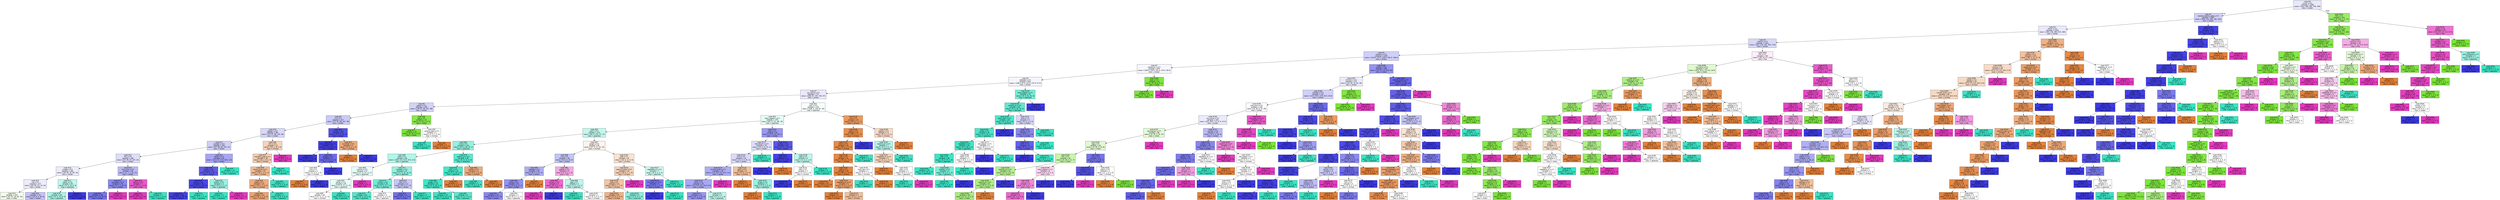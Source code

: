 digraph Tree {
node [shape=box, style="filled", color="black", fontname="helvetica"] ;
edge [fontname="helvetica"] ;
0 [label=<node &#35;0<br/>cumin &le; 0.5<br/>samples = 2298<br/>value = [412, 568, 290, 769, 259]<br/>class = korean>, fillcolor="#e8e8fc"] ;
1 [label=<node &#35;1<br/>roasted_sesame_seed &le; 0.5<br/>samples = 1867<br/>value = [408, 226, 285, 766, 182]<br/>class = korean>, fillcolor="#cfcef9"] ;
0 -> 1 [labeldistance=2.5, labelangle=45, headlabel="True"] ;
2 [label=<node &#35;2<br/>starch &le; 0.5<br/>samples = 1632<br/>value = [403, 226, 280, 543, 180]<br/>class = korean>, fillcolor="#e9e8fc"] ;
1 -> 2 ;
3 [label=<node &#35;3<br/>cilantro &le; 0.5<br/>samples = 1421<br/>value = [257, 224, 267, 503, 170]<br/>class = korean>, fillcolor="#d7d7fa"] ;
2 -> 3 ;
4 [label=<node &#35;4<br/>cayenne &le; 0.5<br/>samples = 1259<br/>value = [219.0, 171.0, 259.0, 502.0, 108.0]<br/>class = korean>, fillcolor="#d0cff9"] ;
3 -> 4 ;
5 [label=<node &#35;5<br/>cardamom &le; 0.5<br/>samples = 875<br/>value = [186.0, 120.0, 241.0, 270.0, 58.0]<br/>class = korean>, fillcolor="#f6f6fe"] ;
4 -> 5 ;
6 [label=<node &#35;6<br/>seaweed &le; 0.5<br/>samples = 841<br/>value = [186.0, 87.0, 241.0, 270.0, 57.0]<br/>class = korean>, fillcolor="#f6f5fe"] ;
5 -> 6 ;
7 [label=<node &#35;7<br/>soy_sauce &le; 0.5<br/>samples = 771<br/>value = [186, 87, 187, 254, 57]<br/>class = korean>, fillcolor="#e9e8fc"] ;
6 -> 7 ;
8 [label=<node &#35;8<br/>yogurt &le; 0.5<br/>samples = 439<br/>value = [78, 87, 69, 167, 38]<br/>class = korean>, fillcolor="#d3d2f9"] ;
7 -> 8 ;
9 [label=<node &#35;9<br/>nut &le; 0.5<br/>samples = 417<br/>value = [77, 67, 68, 167, 38]<br/>class = korean>, fillcolor="#cbcbf8"] ;
8 -> 9 ;
10 [label=<node &#35;10<br/>pepper &le; 0.5<br/>samples = 381<br/>value = [73, 67, 68, 135, 38]<br/>class = korean>, fillcolor="#d8d7fa"] ;
9 -> 10 ;
11 [label=<node &#35;11<br/>soybean &le; 0.5<br/>samples = 350<br/>value = [57, 66, 60, 135, 32]<br/>class = korean>, fillcolor="#d0cff9"] ;
10 -> 11 ;
12 [label=<node &#35;12<br/>fish &le; 0.5<br/>samples = 306<br/>value = [57, 66, 45, 107, 31]<br/>class = korean>, fillcolor="#deddfb"] ;
11 -> 12 ;
13 [label=<node &#35;13<br/>vinegar &le; 0.5<br/>samples = 266<br/>value = [55, 65, 42, 85, 19]<br/>class = korean>, fillcolor="#ecebfc"] ;
12 -> 13 ;
14 [label=<node &#35;14<br/>rice &le; 0.5<br/>samples = 227<br/>value = [52, 60, 23, 76, 16]<br/>class = korean>, fillcolor="#ececfd"] ;
13 -> 14 ;
15 [label=<node &#35;15<br/>samples = 153<br/>value = [33, 51, 19, 40, 10]<br/>class = indian>, fillcolor="#f2fcec"] ;
14 -> 15 ;
16 [label=<node &#35;16<br/>samples = 74<br/>value = [19, 9, 4, 36, 6]<br/>class = korean>, fillcolor="#c3c2f7"] ;
14 -> 16 ;
17 [label=<node &#35;17<br/>radish &le; 0.5<br/>samples = 39<br/>value = [3, 5, 19, 9, 3]<br/>class = japanese>, fillcolor="#bdf6ec"] ;
13 -> 17 ;
18 [label=<node &#35;18<br/>samples = 36<br/>value = [3, 5, 19, 6, 3]<br/>class = japanese>, fillcolor="#a9f4e6"] ;
17 -> 18 ;
19 [label=<node &#35;19<br/>samples = 3<br/>value = [0, 0, 0, 3, 0]<br/>class = korean>, fillcolor="#3c39e5"] ;
17 -> 19 ;
20 [label=<node &#35;20<br/>lime_juice &le; 0.5<br/>samples = 40<br/>value = [2, 1, 3, 22, 12]<br/>class = korean>, fillcolor="#b9b8f6"] ;
12 -> 20 ;
21 [label=<node &#35;21<br/>coriander &le; 0.5<br/>samples = 33<br/>value = [2, 1, 2, 22, 6]<br/>class = korean>, fillcolor="#8b8af0"] ;
20 -> 21 ;
22 [label=<node &#35;22<br/>samples = 30<br/>value = [2, 1, 2, 22, 3]<br/>class = korean>, fillcolor="#7674ed"] ;
21 -> 22 ;
23 [label=<node &#35;23<br/>samples = 3<br/>value = [0, 0, 0, 0, 3]<br/>class = thai>, fillcolor="#e539c0"] ;
21 -> 23 ;
24 [label=<node &#35;24<br/>salmon &le; 0.5<br/>samples = 7<br/>value = [0, 0, 1, 0, 6]<br/>class = thai>, fillcolor="#e95acb"] ;
20 -> 24 ;
25 [label=<node &#35;25<br/>samples = 6<br/>value = [0, 0, 0, 0, 6]<br/>class = thai>, fillcolor="#e539c0"] ;
24 -> 25 ;
26 [label=<node &#35;26<br/>samples = 1<br/>value = [0, 0, 1, 0, 0]<br/>class = japanese>, fillcolor="#39e5c5"] ;
24 -> 26 ;
27 [label=<node &#35;27<br/>barley &le; 0.5<br/>samples = 44<br/>value = [0.0, 0.0, 15.0, 28.0, 1.0]<br/>class = korean>, fillcolor="#a8a6f3"] ;
11 -> 27 ;
28 [label=<node &#35;28<br/>radish &le; 0.5<br/>samples = 33<br/>value = [0, 0, 4, 28, 1]<br/>class = korean>, fillcolor="#5e5be9"] ;
27 -> 28 ;
29 [label=<node &#35;29<br/>lemon &le; 0.5<br/>samples = 30<br/>value = [0, 0, 2, 28, 0]<br/>class = korean>, fillcolor="#4a47e7"] ;
28 -> 29 ;
30 [label=<node &#35;30<br/>samples = 29<br/>value = [0, 0, 1, 28, 0]<br/>class = korean>, fillcolor="#4340e6"] ;
29 -> 30 ;
31 [label=<node &#35;31<br/>samples = 1<br/>value = [0, 0, 1, 0, 0]<br/>class = japanese>, fillcolor="#39e5c5"] ;
29 -> 31 ;
32 [label=<node &#35;32<br/>scallion &le; 0.5<br/>samples = 3<br/>value = [0, 0, 2, 0, 1]<br/>class = japanese>, fillcolor="#9cf2e2"] ;
28 -> 32 ;
33 [label=<node &#35;33<br/>samples = 2<br/>value = [0, 0, 2, 0, 0]<br/>class = japanese>, fillcolor="#39e5c5"] ;
32 -> 33 ;
34 [label=<node &#35;34<br/>samples = 1<br/>value = [0, 0, 0, 0, 1]<br/>class = thai>, fillcolor="#e539c0"] ;
32 -> 34 ;
35 [label=<node &#35;35<br/>samples = 11<br/>value = [0, 0, 11, 0, 0]<br/>class = japanese>, fillcolor="#39e5c5"] ;
27 -> 35 ;
36 [label=<node &#35;36<br/>fish &le; 0.5<br/>samples = 31<br/>value = [16, 1, 8, 0, 6]<br/>class = chinese>, fillcolor="#f6d3ba"] ;
10 -> 36 ;
37 [label=<node &#35;37<br/>mandarin_peel &le; 0.5<br/>samples = 28<br/>value = [16, 1, 8, 0, 3]<br/>class = chinese>, fillcolor="#f5cdb0"] ;
36 -> 37 ;
38 [label=<node &#35;38<br/>lemon_juice &le; 0.5<br/>samples = 25<br/>value = [16, 1, 5, 0, 3]<br/>class = chinese>, fillcolor="#f1ba92"] ;
37 -> 38 ;
39 [label=<node &#35;39<br/>bread &le; 0.5<br/>samples = 23<br/>value = [16, 1, 3, 0, 3]<br/>class = chinese>, fillcolor="#eead7e"] ;
38 -> 39 ;
40 [label=<node &#35;40<br/>samples = 21<br/>value = [16, 1, 1, 0, 3]<br/>class = chinese>, fillcolor="#eca470"] ;
39 -> 40 ;
41 [label=<node &#35;41<br/>samples = 2<br/>value = [0, 0, 2, 0, 0]<br/>class = japanese>, fillcolor="#39e5c5"] ;
39 -> 41 ;
42 [label=<node &#35;42<br/>samples = 2<br/>value = [0, 0, 2, 0, 0]<br/>class = japanese>, fillcolor="#39e5c5"] ;
38 -> 42 ;
43 [label=<node &#35;43<br/>samples = 3<br/>value = [0, 0, 3, 0, 0]<br/>class = japanese>, fillcolor="#39e5c5"] ;
37 -> 43 ;
44 [label=<node &#35;44<br/>samples = 3<br/>value = [0, 0, 0, 0, 3]<br/>class = thai>, fillcolor="#e539c0"] ;
36 -> 44 ;
45 [label=<node &#35;45<br/>chicken &le; 0.5<br/>samples = 36<br/>value = [4, 0, 0, 32, 0]<br/>class = korean>, fillcolor="#5452e8"] ;
9 -> 45 ;
46 [label=<node &#35;46<br/>cane_molasses &le; 0.5<br/>samples = 32<br/>value = [1, 0, 0, 31, 0]<br/>class = korean>, fillcolor="#423fe6"] ;
45 -> 46 ;
47 [label=<node &#35;47<br/>samples = 27<br/>value = [0, 0, 0, 27, 0]<br/>class = korean>, fillcolor="#3c39e5"] ;
46 -> 47 ;
48 [label=<node &#35;48<br/>ginger &le; 0.5<br/>samples = 5<br/>value = [1, 0, 0, 4, 0]<br/>class = korean>, fillcolor="#6d6aec"] ;
46 -> 48 ;
49 [label=<node &#35;49<br/>rice &le; 0.5<br/>samples = 2<br/>value = [1, 0, 0, 1, 0]<br/>class = chinese>, fillcolor="#ffffff"] ;
48 -> 49 ;
50 [label=<node &#35;50<br/>samples = 1<br/>value = [1, 0, 0, 0, 0]<br/>class = chinese>, fillcolor="#e58139"] ;
49 -> 50 ;
51 [label=<node &#35;51<br/>samples = 1<br/>value = [0, 0, 0, 1, 0]<br/>class = korean>, fillcolor="#3c39e5"] ;
49 -> 51 ;
52 [label=<node &#35;52<br/>samples = 3<br/>value = [0, 0, 0, 3, 0]<br/>class = korean>, fillcolor="#3c39e5"] ;
48 -> 52 ;
53 [label=<node &#35;53<br/>cucumber &le; 0.5<br/>samples = 4<br/>value = [3, 0, 0, 1, 0]<br/>class = chinese>, fillcolor="#eeab7b"] ;
45 -> 53 ;
54 [label=<node &#35;54<br/>samples = 3<br/>value = [3, 0, 0, 0, 0]<br/>class = chinese>, fillcolor="#e58139"] ;
53 -> 54 ;
55 [label=<node &#35;55<br/>samples = 1<br/>value = [0, 0, 0, 1, 0]<br/>class = korean>, fillcolor="#3c39e5"] ;
53 -> 55 ;
56 [label=<node &#35;56<br/>egg &le; 0.5<br/>samples = 22<br/>value = [1, 20, 1, 0, 0]<br/>class = indian>, fillcolor="#88e74c"] ;
8 -> 56 ;
57 [label=<node &#35;57<br/>samples = 20<br/>value = [0, 20, 0, 0, 0]<br/>class = indian>, fillcolor="#7be539"] ;
56 -> 57 ;
58 [label=<node &#35;58<br/>sesame_seed &le; 0.5<br/>samples = 2<br/>value = [1, 0, 1, 0, 0]<br/>class = chinese>, fillcolor="#ffffff"] ;
56 -> 58 ;
59 [label=<node &#35;59<br/>samples = 1<br/>value = [0, 0, 1, 0, 0]<br/>class = japanese>, fillcolor="#39e5c5"] ;
58 -> 59 ;
60 [label=<node &#35;60<br/>samples = 1<br/>value = [1, 0, 0, 0, 0]<br/>class = chinese>, fillcolor="#e58139"] ;
58 -> 60 ;
61 [label=<node &#35;61<br/>pork &le; 0.5<br/>samples = 332<br/>value = [108, 0, 118, 87, 19]<br/>class = japanese>, fillcolor="#f6fefc"] ;
7 -> 61 ;
62 [label=<node &#35;62<br/>black_pepper &le; 0.5<br/>samples = 278<br/>value = [63, 0, 111, 86, 18]<br/>class = japanese>, fillcolor="#e5fcf7"] ;
61 -> 62 ;
63 [label=<node &#35;63<br/>garlic &le; 0.5<br/>samples = 215<br/>value = [50, 0, 101, 47, 17]<br/>class = japanese>, fillcolor="#c2f7ed"] ;
62 -> 63 ;
64 [label=<node &#35;64<br/>wine &le; 0.5<br/>samples = 134<br/>value = [23, 0, 84, 25, 2]<br/>class = japanese>, fillcolor="#94f1e0"] ;
63 -> 64 ;
65 [label=<node &#35;65<br/>sake &le; 0.5<br/>samples = 98<br/>value = [18.0, 0.0, 53.0, 25.0, 2.0]<br/>class = japanese>, fillcolor="#b3f5e9"] ;
64 -> 65 ;
66 [label=<node &#35;66<br/>coconut &le; 0.5<br/>samples = 51<br/>value = [17, 0, 21, 11, 2]<br/>class = japanese>, fillcolor="#e8fcf8"] ;
65 -> 66 ;
67 [label=<node &#35;67<br/>barley &le; 0.5<br/>samples = 49<br/>value = [17, 0, 21, 11, 0]<br/>class = japanese>, fillcolor="#e6fcf8"] ;
66 -> 67 ;
68 [label=<node &#35;68<br/>samples = 45<br/>value = [17, 0, 17, 11, 0]<br/>class = chinese>, fillcolor="#ffffff"] ;
67 -> 68 ;
69 [label=<node &#35;69<br/>samples = 4<br/>value = [0, 0, 4, 0, 0]<br/>class = japanese>, fillcolor="#39e5c5"] ;
67 -> 69 ;
70 [label=<node &#35;70<br/>samples = 2<br/>value = [0, 0, 0, 0, 2]<br/>class = thai>, fillcolor="#e539c0"] ;
66 -> 70 ;
71 [label=<node &#35;71<br/>soybean &le; 0.5<br/>samples = 47<br/>value = [1, 0, 32, 14, 0]<br/>class = japanese>, fillcolor="#93f1df"] ;
65 -> 71 ;
72 [label=<node &#35;72<br/>chicken &le; 0.5<br/>samples = 35<br/>value = [1, 0, 27, 7, 0]<br/>class = japanese>, fillcolor="#72ecd6"] ;
71 -> 72 ;
73 [label=<node &#35;73<br/>samples = 26<br/>value = [0, 0, 23, 3, 0]<br/>class = japanese>, fillcolor="#53e8cd"] ;
72 -> 73 ;
74 [label=<node &#35;74<br/>samples = 9<br/>value = [1, 0, 4, 4, 0]<br/>class = japanese>, fillcolor="#ffffff"] ;
72 -> 74 ;
75 [label=<node &#35;75<br/>fish &le; 0.5<br/>samples = 12<br/>value = [0, 0, 5, 7, 0]<br/>class = korean>, fillcolor="#c7c6f8"] ;
71 -> 75 ;
76 [label=<node &#35;76<br/>samples = 9<br/>value = [0, 0, 2, 7, 0]<br/>class = korean>, fillcolor="#7472ec"] ;
75 -> 76 ;
77 [label=<node &#35;77<br/>samples = 3<br/>value = [0, 0, 3, 0, 0]<br/>class = japanese>, fillcolor="#39e5c5"] ;
75 -> 77 ;
78 [label=<node &#35;78<br/>peanut_oil &le; 0.5<br/>samples = 36<br/>value = [5, 0, 31, 0, 0]<br/>class = japanese>, fillcolor="#59e9ce"] ;
64 -> 78 ;
79 [label=<node &#35;79<br/>clam &le; 0.5<br/>samples = 32<br/>value = [2, 0, 30, 0, 0]<br/>class = japanese>, fillcolor="#46e7c9"] ;
78 -> 79 ;
80 [label=<node &#35;80<br/>ginger &le; 0.5<br/>samples = 31<br/>value = [1, 0, 30, 0, 0]<br/>class = japanese>, fillcolor="#40e6c7"] ;
79 -> 80 ;
81 [label=<node &#35;81<br/>samples = 23<br/>value = [0, 0, 23, 0, 0]<br/>class = japanese>, fillcolor="#39e5c5"] ;
80 -> 81 ;
82 [label=<node &#35;82<br/>samples = 8<br/>value = [1, 0, 7, 0, 0]<br/>class = japanese>, fillcolor="#55e9cd"] ;
80 -> 82 ;
83 [label=<node &#35;83<br/>samples = 1<br/>value = [1, 0, 0, 0, 0]<br/>class = chinese>, fillcolor="#e58139"] ;
79 -> 83 ;
84 [label=<node &#35;84<br/>scallion &le; 0.5<br/>samples = 4<br/>value = [3, 0, 1, 0, 0]<br/>class = chinese>, fillcolor="#eeab7b"] ;
78 -> 84 ;
85 [label=<node &#35;85<br/>samples = 1<br/>value = [0, 0, 1, 0, 0]<br/>class = japanese>, fillcolor="#39e5c5"] ;
84 -> 85 ;
86 [label=<node &#35;86<br/>samples = 3<br/>value = [3, 0, 0, 0, 0]<br/>class = chinese>, fillcolor="#e58139"] ;
84 -> 86 ;
87 [label=<node &#35;87<br/>ginger &le; 0.5<br/>samples = 81<br/>value = [27, 0, 17, 22, 15]<br/>class = chinese>, fillcolor="#fdf4ee"] ;
63 -> 87 ;
88 [label=<node &#35;88<br/>rice &le; 0.5<br/>samples = 39<br/>value = [9, 0, 6, 18, 6]<br/>class = korean>, fillcolor="#c4c4f7"] ;
87 -> 88 ;
89 [label=<node &#35;89<br/>cabbage &le; 0.5<br/>samples = 30<br/>value = [8, 0, 4, 17, 1]<br/>class = korean>, fillcolor="#afaef4"] ;
88 -> 89 ;
90 [label=<node &#35;90<br/>honey &le; 0.5<br/>samples = 27<br/>value = [5, 0, 4, 17, 1]<br/>class = korean>, fillcolor="#9593f1"] ;
89 -> 90 ;
91 [label=<node &#35;91<br/>samples = 25<br/>value = [5, 0, 3, 17, 0]<br/>class = korean>, fillcolor="#8a88ef"] ;
90 -> 91 ;
92 [label=<node &#35;92<br/>samples = 2<br/>value = [0, 0, 1, 0, 1]<br/>class = japanese>, fillcolor="#ffffff"] ;
90 -> 92 ;
93 [label=<node &#35;93<br/>samples = 3<br/>value = [3, 0, 0, 0, 0]<br/>class = chinese>, fillcolor="#e58139"] ;
89 -> 93 ;
94 [label=<node &#35;94<br/>pepper &le; 0.5<br/>samples = 9<br/>value = [1, 0, 2, 1, 5]<br/>class = thai>, fillcolor="#f4aae4"] ;
88 -> 94 ;
95 [label=<node &#35;95<br/>chicken &le; 0.5<br/>samples = 5<br/>value = [0, 0, 0, 1, 4]<br/>class = thai>, fillcolor="#ec6ad0"] ;
94 -> 95 ;
96 [label=<node &#35;96<br/>samples = 4<br/>value = [0, 0, 0, 0, 4]<br/>class = thai>, fillcolor="#e539c0"] ;
95 -> 96 ;
97 [label=<node &#35;97<br/>samples = 1<br/>value = [0, 0, 0, 1, 0]<br/>class = korean>, fillcolor="#3c39e5"] ;
95 -> 97 ;
98 [label=<node &#35;98<br/>egg &le; 0.5<br/>samples = 4<br/>value = [1, 0, 2, 0, 1]<br/>class = japanese>, fillcolor="#bdf6ec"] ;
94 -> 98 ;
99 [label=<node &#35;99<br/>samples = 2<br/>value = [0, 0, 2, 0, 0]<br/>class = japanese>, fillcolor="#39e5c5"] ;
98 -> 99 ;
100 [label=<node &#35;100<br/>samples = 2<br/>value = [1, 0, 0, 0, 1]<br/>class = chinese>, fillcolor="#ffffff"] ;
98 -> 100 ;
101 [label=<node &#35;101<br/>beef &le; 0.5<br/>samples = 42<br/>value = [18, 0, 11, 4, 9]<br/>class = chinese>, fillcolor="#f9e3d2"] ;
87 -> 101 ;
102 [label=<node &#35;102<br/>peanut_butter &le; 0.5<br/>samples = 35<br/>value = [18, 0, 7, 1, 9]<br/>class = chinese>, fillcolor="#f6d3ba"] ;
101 -> 102 ;
103 [label=<node &#35;103<br/>sake &le; 0.5<br/>samples = 31<br/>value = [18, 0, 7, 1, 5]<br/>class = chinese>, fillcolor="#f3c5a4"] ;
102 -> 103 ;
104 [label=<node &#35;104<br/>samples = 25<br/>value = [17, 0, 3, 0, 5]<br/>class = chinese>, fillcolor="#efb388"] ;
103 -> 104 ;
105 [label=<node &#35;105<br/>samples = 6<br/>value = [1, 0, 4, 1, 0]<br/>class = japanese>, fillcolor="#88efdc"] ;
103 -> 105 ;
106 [label=<node &#35;106<br/>samples = 4<br/>value = [0, 0, 0, 0, 4]<br/>class = thai>, fillcolor="#e539c0"] ;
102 -> 106 ;
107 [label=<node &#35;107<br/>vegetable_oil &le; 0.5<br/>samples = 7<br/>value = [0, 0, 4, 3, 0]<br/>class = japanese>, fillcolor="#cef8f0"] ;
101 -> 107 ;
108 [label=<node &#35;108<br/>lime_peel_oil &le; 0.5<br/>samples = 4<br/>value = [0, 0, 1, 3, 0]<br/>class = korean>, fillcolor="#7d7bee"] ;
107 -> 108 ;
109 [label=<node &#35;109<br/>samples = 3<br/>value = [0, 0, 0, 3, 0]<br/>class = korean>, fillcolor="#3c39e5"] ;
108 -> 109 ;
110 [label=<node &#35;110<br/>samples = 1<br/>value = [0, 0, 1, 0, 0]<br/>class = japanese>, fillcolor="#39e5c5"] ;
108 -> 110 ;
111 [label=<node &#35;111<br/>samples = 3<br/>value = [0, 0, 3, 0, 0]<br/>class = japanese>, fillcolor="#39e5c5"] ;
107 -> 111 ;
112 [label=<node &#35;112<br/>beef &le; 0.5<br/>samples = 63<br/>value = [13, 0, 10, 39, 1]<br/>class = korean>, fillcolor="#9a98f1"] ;
62 -> 112 ;
113 [label=<node &#35;113<br/>katsuobushi &le; 0.5<br/>samples = 35<br/>value = [11, 0, 8, 15, 1]<br/>class = korean>, fillcolor="#dedefb"] ;
112 -> 113 ;
114 [label=<node &#35;114<br/>wine &le; 0.5<br/>samples = 32<br/>value = [11, 0, 5, 15, 1]<br/>class = korean>, fillcolor="#dad9fa"] ;
113 -> 114 ;
115 [label=<node &#35;115<br/>chicken_broth &le; 0.5<br/>samples = 26<br/>value = [7.0, 0.0, 3.0, 15.0, 1.0]<br/>class = korean>, fillcolor="#adacf4"] ;
114 -> 115 ;
116 [label=<node &#35;116<br/>carrot &le; 0.5<br/>samples = 25<br/>value = [7.0, 0.0, 3.0, 15.0, 0.0]<br/>class = korean>, fillcolor="#a8a7f3"] ;
115 -> 116 ;
117 [label=<node &#35;117<br/>samples = 21<br/>value = [6, 0, 1, 14, 0]<br/>class = korean>, fillcolor="#9795f1"] ;
116 -> 117 ;
118 [label=<node &#35;118<br/>samples = 4<br/>value = [1, 0, 2, 1, 0]<br/>class = japanese>, fillcolor="#bdf6ec"] ;
116 -> 118 ;
119 [label=<node &#35;119<br/>samples = 1<br/>value = [0, 0, 0, 0, 1]<br/>class = thai>, fillcolor="#e539c0"] ;
115 -> 119 ;
120 [label=<node &#35;120<br/>garlic &le; 0.5<br/>samples = 6<br/>value = [4, 0, 2, 0, 0]<br/>class = chinese>, fillcolor="#f2c09c"] ;
114 -> 120 ;
121 [label=<node &#35;121<br/>samples = 3<br/>value = [3, 0, 0, 0, 0]<br/>class = chinese>, fillcolor="#e58139"] ;
120 -> 121 ;
122 [label=<node &#35;122<br/>ginger &le; 0.5<br/>samples = 3<br/>value = [1, 0, 2, 0, 0]<br/>class = japanese>, fillcolor="#9cf2e2"] ;
120 -> 122 ;
123 [label=<node &#35;123<br/>samples = 1<br/>value = [1, 0, 0, 0, 0]<br/>class = chinese>, fillcolor="#e58139"] ;
122 -> 123 ;
124 [label=<node &#35;124<br/>samples = 2<br/>value = [0, 0, 2, 0, 0]<br/>class = japanese>, fillcolor="#39e5c5"] ;
122 -> 124 ;
125 [label=<node &#35;125<br/>samples = 3<br/>value = [0, 0, 3, 0, 0]<br/>class = japanese>, fillcolor="#39e5c5"] ;
113 -> 125 ;
126 [label=<node &#35;126<br/>soybean &le; 0.5<br/>samples = 28<br/>value = [2, 0, 2, 24, 0]<br/>class = korean>, fillcolor="#5a57e9"] ;
112 -> 126 ;
127 [label=<node &#35;127<br/>leek &le; 0.5<br/>samples = 24<br/>value = [1, 0, 0, 23, 0]<br/>class = korean>, fillcolor="#4442e6"] ;
126 -> 127 ;
128 [label=<node &#35;128<br/>samples = 23<br/>value = [0, 0, 0, 23, 0]<br/>class = korean>, fillcolor="#3c39e5"] ;
127 -> 128 ;
129 [label=<node &#35;129<br/>samples = 1<br/>value = [1, 0, 0, 0, 0]<br/>class = chinese>, fillcolor="#e58139"] ;
127 -> 129 ;
130 [label=<node &#35;130<br/>sake &le; 0.5<br/>samples = 4<br/>value = [1, 0, 2, 1, 0]<br/>class = japanese>, fillcolor="#bdf6ec"] ;
126 -> 130 ;
131 [label=<node &#35;131<br/>kelp &le; 0.5<br/>samples = 2<br/>value = [1, 0, 0, 1, 0]<br/>class = chinese>, fillcolor="#ffffff"] ;
130 -> 131 ;
132 [label=<node &#35;132<br/>samples = 1<br/>value = [0, 0, 0, 1, 0]<br/>class = korean>, fillcolor="#3c39e5"] ;
131 -> 132 ;
133 [label=<node &#35;133<br/>samples = 1<br/>value = [1, 0, 0, 0, 0]<br/>class = chinese>, fillcolor="#e58139"] ;
131 -> 133 ;
134 [label=<node &#35;134<br/>samples = 2<br/>value = [0, 0, 2, 0, 0]<br/>class = japanese>, fillcolor="#39e5c5"] ;
130 -> 134 ;
135 [label=<node &#35;135<br/>rice &le; 0.5<br/>samples = 54<br/>value = [45, 0, 7, 1, 1]<br/>class = chinese>, fillcolor="#ea995f"] ;
61 -> 135 ;
136 [label=<node &#35;136<br/>yeast &le; 0.5<br/>samples = 43<br/>value = [39, 0, 3, 1, 0]<br/>class = chinese>, fillcolor="#e88e4d"] ;
135 -> 136 ;
137 [label=<node &#35;137<br/>radish &le; 0.5<br/>samples = 42<br/>value = [39, 0, 3, 0, 0]<br/>class = chinese>, fillcolor="#e78b48"] ;
136 -> 137 ;
138 [label=<node &#35;138<br/>cider &le; 0.5<br/>samples = 41<br/>value = [39, 0, 2, 0, 0]<br/>class = chinese>, fillcolor="#e68743"] ;
137 -> 138 ;
139 [label=<node &#35;139<br/>sake &le; 0.5<br/>samples = 39<br/>value = [38, 0, 1, 0, 0]<br/>class = chinese>, fillcolor="#e6843e"] ;
138 -> 139 ;
140 [label=<node &#35;140<br/>samples = 34<br/>value = [34, 0, 0, 0, 0]<br/>class = chinese>, fillcolor="#e58139"] ;
139 -> 140 ;
141 [label=<node &#35;141<br/>vegetable_oil &le; 0.5<br/>samples = 5<br/>value = [4, 0, 1, 0, 0]<br/>class = chinese>, fillcolor="#eca06a"] ;
139 -> 141 ;
142 [label=<node &#35;142<br/>samples = 2<br/>value = [2, 0, 0, 0, 0]<br/>class = chinese>, fillcolor="#e58139"] ;
141 -> 142 ;
143 [label=<node &#35;143<br/>samples = 3<br/>value = [2, 0, 1, 0, 0]<br/>class = chinese>, fillcolor="#f2c09c"] ;
141 -> 143 ;
144 [label=<node &#35;144<br/>black_tea &le; 0.5<br/>samples = 2<br/>value = [1, 0, 1, 0, 0]<br/>class = chinese>, fillcolor="#ffffff"] ;
138 -> 144 ;
145 [label=<node &#35;145<br/>samples = 1<br/>value = [0, 0, 1, 0, 0]<br/>class = japanese>, fillcolor="#39e5c5"] ;
144 -> 145 ;
146 [label=<node &#35;146<br/>samples = 1<br/>value = [1, 0, 0, 0, 0]<br/>class = chinese>, fillcolor="#e58139"] ;
144 -> 146 ;
147 [label=<node &#35;147<br/>samples = 1<br/>value = [0, 0, 1, 0, 0]<br/>class = japanese>, fillcolor="#39e5c5"] ;
137 -> 147 ;
148 [label=<node &#35;148<br/>samples = 1<br/>value = [0, 0, 0, 1, 0]<br/>class = korean>, fillcolor="#3c39e5"] ;
136 -> 148 ;
149 [label=<node &#35;149<br/>pepper &le; 0.5<br/>samples = 11<br/>value = [6, 0, 4, 0, 1]<br/>class = chinese>, fillcolor="#f8dbc6"] ;
135 -> 149 ;
150 [label=<node &#35;150<br/>sesame_oil &le; 0.5<br/>samples = 7<br/>value = [2, 0, 4, 0, 1]<br/>class = japanese>, fillcolor="#b0f5e8"] ;
149 -> 150 ;
151 [label=<node &#35;151<br/>vegetable_oil &le; 0.5<br/>samples = 4<br/>value = [2, 0, 1, 0, 1]<br/>class = chinese>, fillcolor="#f6d5bd"] ;
150 -> 151 ;
152 [label=<node &#35;152<br/>samples = 2<br/>value = [2, 0, 0, 0, 0]<br/>class = chinese>, fillcolor="#e58139"] ;
151 -> 152 ;
153 [label=<node &#35;153<br/>bean &le; 0.5<br/>samples = 2<br/>value = [0, 0, 1, 0, 1]<br/>class = japanese>, fillcolor="#ffffff"] ;
151 -> 153 ;
154 [label=<node &#35;154<br/>samples = 1<br/>value = [0, 0, 1, 0, 0]<br/>class = japanese>, fillcolor="#39e5c5"] ;
153 -> 154 ;
155 [label=<node &#35;155<br/>samples = 1<br/>value = [0, 0, 0, 0, 1]<br/>class = thai>, fillcolor="#e539c0"] ;
153 -> 155 ;
156 [label=<node &#35;156<br/>samples = 3<br/>value = [0, 0, 3, 0, 0]<br/>class = japanese>, fillcolor="#39e5c5"] ;
150 -> 156 ;
157 [label=<node &#35;157<br/>samples = 4<br/>value = [4, 0, 0, 0, 0]<br/>class = chinese>, fillcolor="#e58139"] ;
149 -> 157 ;
158 [label=<node &#35;158<br/>black_pepper &le; 0.5<br/>samples = 70<br/>value = [0, 0, 54, 16, 0]<br/>class = japanese>, fillcolor="#74edd6"] ;
6 -> 158 ;
159 [label=<node &#35;159<br/>sesame_oil &le; 0.5<br/>samples = 64<br/>value = [0, 0, 54, 10, 0]<br/>class = japanese>, fillcolor="#5eead0"] ;
158 -> 159 ;
160 [label=<node &#35;160<br/>black_bean &le; 0.5<br/>samples = 55<br/>value = [0, 0, 50, 5, 0]<br/>class = japanese>, fillcolor="#4de8cb"] ;
159 -> 160 ;
161 [label=<node &#35;161<br/>wheat &le; 0.5<br/>samples = 54<br/>value = [0, 0, 50, 4, 0]<br/>class = japanese>, fillcolor="#49e7ca"] ;
160 -> 161 ;
162 [label=<node &#35;162<br/>vegetable &le; 0.5<br/>samples = 50<br/>value = [0, 0, 48, 2, 0]<br/>class = japanese>, fillcolor="#41e6c7"] ;
161 -> 162 ;
163 [label=<node &#35;163<br/>kelp &le; 0.5<br/>samples = 48<br/>value = [0, 0, 47, 1, 0]<br/>class = japanese>, fillcolor="#3de6c6"] ;
162 -> 163 ;
164 [label=<node &#35;164<br/>samples = 44<br/>value = [0, 0, 44, 0, 0]<br/>class = japanese>, fillcolor="#39e5c5"] ;
163 -> 164 ;
165 [label=<node &#35;165<br/>soybean &le; 0.5<br/>samples = 4<br/>value = [0, 0, 3, 1, 0]<br/>class = japanese>, fillcolor="#7beed8"] ;
163 -> 165 ;
166 [label=<node &#35;166<br/>samples = 3<br/>value = [0, 0, 3, 0, 0]<br/>class = japanese>, fillcolor="#39e5c5"] ;
165 -> 166 ;
167 [label=<node &#35;167<br/>samples = 1<br/>value = [0, 0, 0, 1, 0]<br/>class = korean>, fillcolor="#3c39e5"] ;
165 -> 167 ;
168 [label=<node &#35;168<br/>radish &le; 0.5<br/>samples = 2<br/>value = [0, 0, 1, 1, 0]<br/>class = japanese>, fillcolor="#ffffff"] ;
162 -> 168 ;
169 [label=<node &#35;169<br/>samples = 1<br/>value = [0, 0, 1, 0, 0]<br/>class = japanese>, fillcolor="#39e5c5"] ;
168 -> 169 ;
170 [label=<node &#35;170<br/>samples = 1<br/>value = [0, 0, 0, 1, 0]<br/>class = korean>, fillcolor="#3c39e5"] ;
168 -> 170 ;
171 [label=<node &#35;171<br/>bell_pepper &le; 0.5<br/>samples = 4<br/>value = [0, 0, 2, 2, 0]<br/>class = japanese>, fillcolor="#ffffff"] ;
161 -> 171 ;
172 [label=<node &#35;172<br/>samples = 2<br/>value = [0, 0, 0, 2, 0]<br/>class = korean>, fillcolor="#3c39e5"] ;
171 -> 172 ;
173 [label=<node &#35;173<br/>samples = 2<br/>value = [0, 0, 2, 0, 0]<br/>class = japanese>, fillcolor="#39e5c5"] ;
171 -> 173 ;
174 [label=<node &#35;174<br/>samples = 1<br/>value = [0, 0, 0, 1, 0]<br/>class = korean>, fillcolor="#3c39e5"] ;
160 -> 174 ;
175 [label=<node &#35;175<br/>wine &le; 0.5<br/>samples = 9<br/>value = [0, 0, 4, 5, 0]<br/>class = korean>, fillcolor="#d8d7fa"] ;
159 -> 175 ;
176 [label=<node &#35;176<br/>scallion &le; 0.5<br/>samples = 7<br/>value = [0, 0, 2, 5, 0]<br/>class = korean>, fillcolor="#8a88ef"] ;
175 -> 176 ;
177 [label=<node &#35;177<br/>carrot &le; 0.5<br/>samples = 6<br/>value = [0, 0, 1, 5, 0]<br/>class = korean>, fillcolor="#6361ea"] ;
176 -> 177 ;
178 [label=<node &#35;178<br/>samples = 5<br/>value = [0, 0, 0, 5, 0]<br/>class = korean>, fillcolor="#3c39e5"] ;
177 -> 178 ;
179 [label=<node &#35;179<br/>samples = 1<br/>value = [0, 0, 1, 0, 0]<br/>class = japanese>, fillcolor="#39e5c5"] ;
177 -> 179 ;
180 [label=<node &#35;180<br/>samples = 1<br/>value = [0, 0, 1, 0, 0]<br/>class = japanese>, fillcolor="#39e5c5"] ;
176 -> 180 ;
181 [label=<node &#35;181<br/>samples = 2<br/>value = [0, 0, 2, 0, 0]<br/>class = japanese>, fillcolor="#39e5c5"] ;
175 -> 181 ;
182 [label=<node &#35;182<br/>samples = 6<br/>value = [0, 0, 0, 6, 0]<br/>class = korean>, fillcolor="#3c39e5"] ;
158 -> 182 ;
183 [label=<node &#35;183<br/>bean &le; 0.5<br/>samples = 34<br/>value = [0, 33, 0, 0, 1]<br/>class = indian>, fillcolor="#7fe63f"] ;
5 -> 183 ;
184 [label=<node &#35;184<br/>samples = 33<br/>value = [0, 33, 0, 0, 0]<br/>class = indian>, fillcolor="#7be539"] ;
183 -> 184 ;
185 [label=<node &#35;185<br/>samples = 1<br/>value = [0, 0, 0, 0, 1]<br/>class = thai>, fillcolor="#e539c0"] ;
183 -> 185 ;
186 [label=<node &#35;186<br/>scallion &le; 0.5<br/>samples = 384<br/>value = [33, 51, 18, 232, 50]<br/>class = korean>, fillcolor="#9593f1"] ;
4 -> 186 ;
187 [label=<node &#35;187<br/>turmeric &le; 0.5<br/>samples = 172<br/>value = [13, 50, 10, 63, 36]<br/>class = korean>, fillcolor="#eaeafc"] ;
186 -> 187 ;
188 [label=<node &#35;188<br/>soybean &le; 0.5<br/>samples = 151<br/>value = [13.0, 30.0, 10.0, 63.0, 35.0]<br/>class = korean>, fillcolor="#d0cff9"] ;
187 -> 188 ;
189 [label=<node &#35;189<br/>lime_juice &le; 0.5<br/>samples = 118<br/>value = [8, 30, 8, 37, 35]<br/>class = korean>, fillcolor="#fafafe"] ;
188 -> 189 ;
190 [label=<node &#35;190<br/>soy_sauce &le; 0.5<br/>samples = 103<br/>value = [8.0, 29.0, 7.0, 37.0, 22.0]<br/>class = korean>, fillcolor="#eaeafc"] ;
189 -> 190 ;
191 [label=<node &#35;191<br/>lemongrass &le; 0.5<br/>samples = 68<br/>value = [4, 29, 3, 19, 13]<br/>class = indian>, fillcolor="#e4fad7"] ;
190 -> 191 ;
192 [label=<node &#35;192<br/>egg &le; 0.5<br/>samples = 63<br/>value = [4, 29, 3, 19, 8]<br/>class = indian>, fillcolor="#e1f9d2"] ;
191 -> 192 ;
193 [label=<node &#35;193<br/>fish &le; 0.5<br/>samples = 52<br/>value = [3, 28, 3, 11, 7]<br/>class = indian>, fillcolor="#c8f4ad"] ;
192 -> 193 ;
194 [label=<node &#35;194<br/>sesame_oil &le; 0.5<br/>samples = 44<br/>value = [3, 27, 3, 8, 3]<br/>class = indian>, fillcolor="#b9f196"] ;
193 -> 194 ;
195 [label=<node &#35;195<br/>peanut_oil &le; 0.5<br/>samples = 41<br/>value = [3, 27, 3, 5, 3]<br/>class = indian>, fillcolor="#aeef86"] ;
194 -> 195 ;
196 [label=<node &#35;196<br/>samples = 39<br/>value = [1, 27, 3, 5, 3]<br/>class = indian>, fillcolor="#aaee7f"] ;
195 -> 196 ;
197 [label=<node &#35;197<br/>samples = 2<br/>value = [2, 0, 0, 0, 0]<br/>class = chinese>, fillcolor="#e58139"] ;
195 -> 197 ;
198 [label=<node &#35;198<br/>samples = 3<br/>value = [0, 0, 0, 3, 0]<br/>class = korean>, fillcolor="#3c39e5"] ;
194 -> 198 ;
199 [label=<node &#35;199<br/>black_pepper &le; 0.5<br/>samples = 8<br/>value = [0, 1, 0, 3, 4]<br/>class = thai>, fillcolor="#fad7f2"] ;
193 -> 199 ;
200 [label=<node &#35;200<br/>nira &le; 0.5<br/>samples = 6<br/>value = [0, 1, 0, 1, 4]<br/>class = thai>, fillcolor="#ef88d9"] ;
199 -> 200 ;
201 [label=<node &#35;201<br/>samples = 5<br/>value = [0, 1, 0, 0, 4]<br/>class = thai>, fillcolor="#ec6ad0"] ;
200 -> 201 ;
202 [label=<node &#35;202<br/>samples = 1<br/>value = [0, 0, 0, 1, 0]<br/>class = korean>, fillcolor="#3c39e5"] ;
200 -> 202 ;
203 [label=<node &#35;203<br/>samples = 2<br/>value = [0, 0, 0, 2, 0]<br/>class = korean>, fillcolor="#3c39e5"] ;
199 -> 203 ;
204 [label=<node &#35;204<br/>corn &le; 0.5<br/>samples = 11<br/>value = [1, 1, 0, 8, 1]<br/>class = korean>, fillcolor="#7674ed"] ;
192 -> 204 ;
205 [label=<node &#35;205<br/>mustard &le; 0.5<br/>samples = 9<br/>value = [0, 0, 0, 8, 1]<br/>class = korean>, fillcolor="#5452e8"] ;
204 -> 205 ;
206 [label=<node &#35;206<br/>samples = 8<br/>value = [0, 0, 0, 8, 0]<br/>class = korean>, fillcolor="#3c39e5"] ;
205 -> 206 ;
207 [label=<node &#35;207<br/>samples = 1<br/>value = [0, 0, 0, 0, 1]<br/>class = thai>, fillcolor="#e539c0"] ;
205 -> 207 ;
208 [label=<node &#35;208<br/>yogurt &le; 0.5<br/>samples = 2<br/>value = [1, 1, 0, 0, 0]<br/>class = chinese>, fillcolor="#ffffff"] ;
204 -> 208 ;
209 [label=<node &#35;209<br/>samples = 1<br/>value = [1, 0, 0, 0, 0]<br/>class = chinese>, fillcolor="#e58139"] ;
208 -> 209 ;
210 [label=<node &#35;210<br/>samples = 1<br/>value = [0, 1, 0, 0, 0]<br/>class = indian>, fillcolor="#7be539"] ;
208 -> 210 ;
211 [label=<node &#35;211<br/>samples = 5<br/>value = [0, 0, 0, 0, 5]<br/>class = thai>, fillcolor="#e539c0"] ;
191 -> 211 ;
212 [label=<node &#35;212<br/>chicken &le; 0.5<br/>samples = 35<br/>value = [4, 0, 4, 18, 9]<br/>class = korean>, fillcolor="#bcbaf6"] ;
190 -> 212 ;
213 [label=<node &#35;213<br/>scallop &le; 0.5<br/>samples = 26<br/>value = [3, 0, 3, 17, 3]<br/>class = korean>, fillcolor="#8886ef"] ;
212 -> 213 ;
214 [label=<node &#35;214<br/>pepper &le; 0.5<br/>samples = 24<br/>value = [2, 0, 2, 17, 3]<br/>class = korean>, fillcolor="#7d7bee"] ;
213 -> 214 ;
215 [label=<node &#35;215<br/>peanut_butter &le; 0.5<br/>samples = 21<br/>value = [2, 0, 2, 16, 1]<br/>class = korean>, fillcolor="#6f6dec"] ;
214 -> 215 ;
216 [label=<node &#35;216<br/>wine &le; 0.5<br/>samples = 20<br/>value = [2, 0, 2, 16, 0]<br/>class = korean>, fillcolor="#6765eb"] ;
215 -> 216 ;
217 [label=<node &#35;217<br/>samples = 19<br/>value = [1, 0, 2, 16, 0]<br/>class = korean>, fillcolor="#5e5cea"] ;
216 -> 217 ;
218 [label=<node &#35;218<br/>samples = 1<br/>value = [1, 0, 0, 0, 0]<br/>class = chinese>, fillcolor="#e58139"] ;
216 -> 218 ;
219 [label=<node &#35;219<br/>samples = 1<br/>value = [0, 0, 0, 0, 1]<br/>class = thai>, fillcolor="#e539c0"] ;
215 -> 219 ;
220 [label=<node &#35;220<br/>pork &le; 0.5<br/>samples = 3<br/>value = [0, 0, 0, 1, 2]<br/>class = thai>, fillcolor="#f29ce0"] ;
214 -> 220 ;
221 [label=<node &#35;221<br/>samples = 2<br/>value = [0, 0, 0, 0, 2]<br/>class = thai>, fillcolor="#e539c0"] ;
220 -> 221 ;
222 [label=<node &#35;222<br/>samples = 1<br/>value = [0, 0, 0, 1, 0]<br/>class = korean>, fillcolor="#3c39e5"] ;
220 -> 222 ;
223 [label=<node &#35;223<br/>vegetable_oil &le; 0.5<br/>samples = 2<br/>value = [1, 0, 1, 0, 0]<br/>class = chinese>, fillcolor="#ffffff"] ;
213 -> 223 ;
224 [label=<node &#35;224<br/>samples = 1<br/>value = [0, 0, 1, 0, 0]<br/>class = japanese>, fillcolor="#39e5c5"] ;
223 -> 224 ;
225 [label=<node &#35;225<br/>samples = 1<br/>value = [1, 0, 0, 0, 0]<br/>class = chinese>, fillcolor="#e58139"] ;
223 -> 225 ;
226 [label=<node &#35;226<br/>sesame_oil &le; 0.5<br/>samples = 9<br/>value = [1, 0, 1, 1, 6]<br/>class = thai>, fillcolor="#ef83d8"] ;
212 -> 226 ;
227 [label=<node &#35;227<br/>samples = 5<br/>value = [0, 0, 0, 0, 5]<br/>class = thai>, fillcolor="#e539c0"] ;
226 -> 227 ;
228 [label=<node &#35;228<br/>bell_pepper &le; 0.5<br/>samples = 4<br/>value = [1, 0, 1, 1, 1]<br/>class = chinese>, fillcolor="#ffffff"] ;
226 -> 228 ;
229 [label=<node &#35;229<br/>cucumber &le; 0.5<br/>samples = 3<br/>value = [1, 0, 1, 1, 0]<br/>class = chinese>, fillcolor="#ffffff"] ;
228 -> 229 ;
230 [label=<node &#35;230<br/>onion &le; 0.5<br/>samples = 2<br/>value = [1, 0, 1, 0, 0]<br/>class = chinese>, fillcolor="#ffffff"] ;
229 -> 230 ;
231 [label=<node &#35;231<br/>samples = 1<br/>value = [1, 0, 0, 0, 0]<br/>class = chinese>, fillcolor="#e58139"] ;
230 -> 231 ;
232 [label=<node &#35;232<br/>samples = 1<br/>value = [0, 0, 1, 0, 0]<br/>class = japanese>, fillcolor="#39e5c5"] ;
230 -> 232 ;
233 [label=<node &#35;233<br/>samples = 1<br/>value = [0, 0, 0, 1, 0]<br/>class = korean>, fillcolor="#3c39e5"] ;
229 -> 233 ;
234 [label=<node &#35;234<br/>samples = 1<br/>value = [0, 0, 0, 0, 1]<br/>class = thai>, fillcolor="#e539c0"] ;
228 -> 234 ;
235 [label=<node &#35;235<br/>lime_peel_oil &le; 0.5<br/>samples = 15<br/>value = [0, 1, 1, 0, 13]<br/>class = thai>, fillcolor="#e955c9"] ;
189 -> 235 ;
236 [label=<node &#35;236<br/>orange &le; 0.5<br/>samples = 14<br/>value = [0, 1, 0, 0, 13]<br/>class = thai>, fillcolor="#e748c5"] ;
235 -> 236 ;
237 [label=<node &#35;237<br/>samples = 13<br/>value = [0, 0, 0, 0, 13]<br/>class = thai>, fillcolor="#e539c0"] ;
236 -> 237 ;
238 [label=<node &#35;238<br/>samples = 1<br/>value = [0, 1, 0, 0, 0]<br/>class = indian>, fillcolor="#7be539"] ;
236 -> 238 ;
239 [label=<node &#35;239<br/>samples = 1<br/>value = [0, 0, 1, 0, 0]<br/>class = japanese>, fillcolor="#39e5c5"] ;
235 -> 239 ;
240 [label=<node &#35;240<br/>pepper &le; 0.5<br/>samples = 33<br/>value = [5, 0, 2, 26, 0]<br/>class = korean>, fillcolor="#6d6aec"] ;
188 -> 240 ;
241 [label=<node &#35;241<br/>wasabi &le; 0.5<br/>samples = 27<br/>value = [0, 0, 2, 25, 0]<br/>class = korean>, fillcolor="#4c49e7"] ;
240 -> 241 ;
242 [label=<node &#35;242<br/>lettuce &le; 0.5<br/>samples = 26<br/>value = [0, 0, 1, 25, 0]<br/>class = korean>, fillcolor="#4441e6"] ;
241 -> 242 ;
243 [label=<node &#35;243<br/>samples = 23<br/>value = [0, 0, 0, 23, 0]<br/>class = korean>, fillcolor="#3c39e5"] ;
242 -> 243 ;
244 [label=<node &#35;244<br/>carrot &le; 0.5<br/>samples = 3<br/>value = [0, 0, 1, 2, 0]<br/>class = korean>, fillcolor="#9e9cf2"] ;
242 -> 244 ;
245 [label=<node &#35;245<br/>samples = 2<br/>value = [0, 0, 0, 2, 0]<br/>class = korean>, fillcolor="#3c39e5"] ;
244 -> 245 ;
246 [label=<node &#35;246<br/>samples = 1<br/>value = [0, 0, 1, 0, 0]<br/>class = japanese>, fillcolor="#39e5c5"] ;
244 -> 246 ;
247 [label=<node &#35;247<br/>samples = 1<br/>value = [0, 0, 1, 0, 0]<br/>class = japanese>, fillcolor="#39e5c5"] ;
241 -> 247 ;
248 [label=<node &#35;248<br/>bean &le; 0.5<br/>samples = 6<br/>value = [5, 0, 0, 1, 0]<br/>class = chinese>, fillcolor="#ea9a61"] ;
240 -> 248 ;
249 [label=<node &#35;249<br/>samples = 5<br/>value = [5, 0, 0, 0, 0]<br/>class = chinese>, fillcolor="#e58139"] ;
248 -> 249 ;
250 [label=<node &#35;250<br/>samples = 1<br/>value = [0, 0, 0, 1, 0]<br/>class = korean>, fillcolor="#3c39e5"] ;
248 -> 250 ;
251 [label=<node &#35;251<br/>basil &le; 0.5<br/>samples = 21<br/>value = [0, 20, 0, 0, 1]<br/>class = indian>, fillcolor="#82e643"] ;
187 -> 251 ;
252 [label=<node &#35;252<br/>samples = 20<br/>value = [0, 20, 0, 0, 0]<br/>class = indian>, fillcolor="#7be539"] ;
251 -> 252 ;
253 [label=<node &#35;253<br/>samples = 1<br/>value = [0, 0, 0, 0, 1]<br/>class = thai>, fillcolor="#e539c0"] ;
251 -> 253 ;
254 [label=<node &#35;254<br/>peanut_butter &le; 0.5<br/>samples = 212<br/>value = [20, 1, 8, 169, 14]<br/>class = korean>, fillcolor="#6865eb"] ;
186 -> 254 ;
255 [label=<node &#35;255<br/>mint &le; 0.5<br/>samples = 207<br/>value = [20, 1, 8, 169, 9]<br/>class = korean>, fillcolor="#6461ea"] ;
254 -> 255 ;
256 [label=<node &#35;256<br/>vinegar &le; 0.5<br/>samples = 201<br/>value = [20, 0, 7, 169, 5]<br/>class = korean>, fillcolor="#5e5cea"] ;
255 -> 256 ;
257 [label=<node &#35;257<br/>coconut &le; 0.5<br/>samples = 170<br/>value = [9, 0, 5, 152, 4]<br/>class = korean>, fillcolor="#524fe8"] ;
256 -> 257 ;
258 [label=<node &#35;258<br/>roasted_peanut &le; 0.5<br/>samples = 168<br/>value = [9, 0, 5, 152, 2]<br/>class = korean>, fillcolor="#504de8"] ;
257 -> 258 ;
259 [label=<node &#35;259<br/>pork &le; 0.5<br/>samples = 166<br/>value = [9, 0, 4, 152, 1]<br/>class = korean>, fillcolor="#4d4be7"] ;
258 -> 259 ;
260 [label=<node &#35;260<br/>chicken &le; 0.5<br/>samples = 149<br/>value = [4, 0, 4, 140, 1]<br/>class = korean>, fillcolor="#4845e7"] ;
259 -> 260 ;
261 [label=<node &#35;261<br/>katsuobushi &le; 0.5<br/>samples = 143<br/>value = [4, 0, 2, 137, 0]<br/>class = korean>, fillcolor="#4442e6"] ;
260 -> 261 ;
262 [label=<node &#35;262<br/>olive_oil &le; 0.5<br/>samples = 142<br/>value = [4, 0, 1, 137, 0]<br/>class = korean>, fillcolor="#4340e6"] ;
261 -> 262 ;
263 [label=<node &#35;263<br/>samples = 141<br/>value = [4, 0, 0, 137, 0]<br/>class = korean>, fillcolor="#423fe6"] ;
262 -> 263 ;
264 [label=<node &#35;264<br/>samples = 1<br/>value = [0, 0, 1, 0, 0]<br/>class = japanese>, fillcolor="#39e5c5"] ;
262 -> 264 ;
265 [label=<node &#35;265<br/>samples = 1<br/>value = [0, 0, 1, 0, 0]<br/>class = japanese>, fillcolor="#39e5c5"] ;
261 -> 265 ;
266 [label=<node &#35;266<br/>cashew &le; 0.5<br/>samples = 6<br/>value = [0, 0, 2, 3, 1]<br/>class = korean>, fillcolor="#cecef8"] ;
260 -> 266 ;
267 [label=<node &#35;267<br/>honey &le; 0.5<br/>samples = 5<br/>value = [0, 0, 2, 3, 0]<br/>class = korean>, fillcolor="#bebdf6"] ;
266 -> 267 ;
268 [label=<node &#35;268<br/>samples = 4<br/>value = [0, 0, 1, 3, 0]<br/>class = korean>, fillcolor="#7d7bee"] ;
267 -> 268 ;
269 [label=<node &#35;269<br/>samples = 1<br/>value = [0, 0, 1, 0, 0]<br/>class = japanese>, fillcolor="#39e5c5"] ;
267 -> 269 ;
270 [label=<node &#35;270<br/>samples = 1<br/>value = [0, 0, 0, 0, 1]<br/>class = thai>, fillcolor="#e539c0"] ;
266 -> 270 ;
271 [label=<node &#35;271<br/>carrot &le; 0.5<br/>samples = 17<br/>value = [5, 0, 0, 12, 0]<br/>class = korean>, fillcolor="#8d8bf0"] ;
259 -> 271 ;
272 [label=<node &#35;272<br/>onion &le; 0.5<br/>samples = 15<br/>value = [3, 0, 0, 12, 0]<br/>class = korean>, fillcolor="#6d6aec"] ;
271 -> 272 ;
273 [label=<node &#35;273<br/>fish &le; 0.5<br/>samples = 6<br/>value = [3, 0, 0, 3, 0]<br/>class = chinese>, fillcolor="#ffffff"] ;
272 -> 273 ;
274 [label=<node &#35;274<br/>samples = 2<br/>value = [2, 0, 0, 0, 0]<br/>class = chinese>, fillcolor="#e58139"] ;
273 -> 274 ;
275 [label=<node &#35;275<br/>samples = 4<br/>value = [1, 0, 0, 3, 0]<br/>class = korean>, fillcolor="#7d7bee"] ;
273 -> 275 ;
276 [label=<node &#35;276<br/>samples = 9<br/>value = [0, 0, 0, 9, 0]<br/>class = korean>, fillcolor="#3c39e5"] ;
272 -> 276 ;
277 [label=<node &#35;277<br/>samples = 2<br/>value = [2, 0, 0, 0, 0]<br/>class = chinese>, fillcolor="#e58139"] ;
271 -> 277 ;
278 [label=<node &#35;278<br/>soybean &le; 0.5<br/>samples = 2<br/>value = [0, 0, 1, 0, 1]<br/>class = japanese>, fillcolor="#ffffff"] ;
258 -> 278 ;
279 [label=<node &#35;279<br/>samples = 1<br/>value = [0, 0, 1, 0, 0]<br/>class = japanese>, fillcolor="#39e5c5"] ;
278 -> 279 ;
280 [label=<node &#35;280<br/>samples = 1<br/>value = [0, 0, 0, 0, 1]<br/>class = thai>, fillcolor="#e539c0"] ;
278 -> 280 ;
281 [label=<node &#35;281<br/>samples = 2<br/>value = [0, 0, 0, 0, 2]<br/>class = thai>, fillcolor="#e539c0"] ;
257 -> 281 ;
282 [label=<node &#35;282<br/>black_pepper &le; 0.5<br/>samples = 31<br/>value = [11, 0, 2, 17, 1]<br/>class = korean>, fillcolor="#c5c4f7"] ;
256 -> 282 ;
283 [label=<node &#35;283<br/>radish &le; 0.5<br/>samples = 22<br/>value = [11, 0, 2, 8, 1]<br/>class = chinese>, fillcolor="#f9e4d5"] ;
282 -> 283 ;
284 [label=<node &#35;284<br/>vegetable &le; 0.5<br/>samples = 19<br/>value = [11, 0, 2, 5, 1]<br/>class = chinese>, fillcolor="#f4c9aa"] ;
283 -> 284 ;
285 [label=<node &#35;285<br/>cane_molasses &le; 0.5<br/>samples = 15<br/>value = [10, 0, 2, 2, 1]<br/>class = chinese>, fillcolor="#efb185"] ;
284 -> 285 ;
286 [label=<node &#35;286<br/>chinese_cabbage &le; 0.5<br/>samples = 13<br/>value = [10, 0, 1, 2, 0]<br/>class = chinese>, fillcolor="#eca36f"] ;
285 -> 286 ;
287 [label=<node &#35;287<br/>sesame_seed &le; 0.5<br/>samples = 12<br/>value = [10, 0, 1, 1, 0]<br/>class = chinese>, fillcolor="#ea985d"] ;
286 -> 287 ;
288 [label=<node &#35;288<br/>samples = 10<br/>value = [9, 0, 0, 1, 0]<br/>class = chinese>, fillcolor="#e88f4f"] ;
287 -> 288 ;
289 [label=<node &#35;289<br/>samples = 2<br/>value = [1, 0, 1, 0, 0]<br/>class = chinese>, fillcolor="#ffffff"] ;
287 -> 289 ;
290 [label=<node &#35;290<br/>samples = 1<br/>value = [0, 0, 0, 1, 0]<br/>class = korean>, fillcolor="#3c39e5"] ;
286 -> 290 ;
291 [label=<node &#35;291<br/>shrimp &le; 0.5<br/>samples = 2<br/>value = [0, 0, 1, 0, 1]<br/>class = japanese>, fillcolor="#ffffff"] ;
285 -> 291 ;
292 [label=<node &#35;292<br/>samples = 1<br/>value = [0, 0, 1, 0, 0]<br/>class = japanese>, fillcolor="#39e5c5"] ;
291 -> 292 ;
293 [label=<node &#35;293<br/>samples = 1<br/>value = [0, 0, 0, 0, 1]<br/>class = thai>, fillcolor="#e539c0"] ;
291 -> 293 ;
294 [label=<node &#35;294<br/>sesame_oil &le; 0.5<br/>samples = 4<br/>value = [1, 0, 0, 3, 0]<br/>class = korean>, fillcolor="#7d7bee"] ;
284 -> 294 ;
295 [label=<node &#35;295<br/>samples = 1<br/>value = [1, 0, 0, 0, 0]<br/>class = chinese>, fillcolor="#e58139"] ;
294 -> 295 ;
296 [label=<node &#35;296<br/>samples = 3<br/>value = [0, 0, 0, 3, 0]<br/>class = korean>, fillcolor="#3c39e5"] ;
294 -> 296 ;
297 [label=<node &#35;297<br/>samples = 3<br/>value = [0, 0, 0, 3, 0]<br/>class = korean>, fillcolor="#3c39e5"] ;
283 -> 297 ;
298 [label=<node &#35;298<br/>samples = 9<br/>value = [0, 0, 0, 9, 0]<br/>class = korean>, fillcolor="#3c39e5"] ;
282 -> 298 ;
299 [label=<node &#35;299<br/>lemon &le; 0.5<br/>samples = 6<br/>value = [0, 1, 1, 0, 4]<br/>class = thai>, fillcolor="#ef88d9"] ;
255 -> 299 ;
300 [label=<node &#35;300<br/>lettuce &le; 0.5<br/>samples = 5<br/>value = [0, 0, 1, 0, 4]<br/>class = thai>, fillcolor="#ec6ad0"] ;
299 -> 300 ;
301 [label=<node &#35;301<br/>samples = 4<br/>value = [0, 0, 0, 0, 4]<br/>class = thai>, fillcolor="#e539c0"] ;
300 -> 301 ;
302 [label=<node &#35;302<br/>samples = 1<br/>value = [0, 0, 1, 0, 0]<br/>class = japanese>, fillcolor="#39e5c5"] ;
300 -> 302 ;
303 [label=<node &#35;303<br/>samples = 1<br/>value = [0, 1, 0, 0, 0]<br/>class = indian>, fillcolor="#7be539"] ;
299 -> 303 ;
304 [label=<node &#35;304<br/>samples = 5<br/>value = [0, 0, 0, 0, 5]<br/>class = thai>, fillcolor="#e539c0"] ;
254 -> 304 ;
305 [label=<node &#35;305<br/>fish &le; 0.5<br/>samples = 162<br/>value = [38, 53, 8, 1, 62]<br/>class = thai>, fillcolor="#fdeffa"] ;
3 -> 305 ;
306 [label=<node &#35;306<br/>soy_sauce &le; 0.5<br/>samples = 110<br/>value = [34.0, 51.0, 7.0, 0.0, 18.0]<br/>class = indian>, fillcolor="#e1f9d3"] ;
305 -> 306 ;
307 [label=<node &#35;307<br/>sesame_oil &le; 0.5<br/>samples = 76<br/>value = [10, 51, 3, 0, 12]<br/>class = indian>, fillcolor="#afef86"] ;
306 -> 307 ;
308 [label=<node &#35;308<br/>shrimp &le; 0.5<br/>samples = 70<br/>value = [5, 51, 2, 0, 12]<br/>class = indian>, fillcolor="#a6ee7a"] ;
307 -> 308 ;
309 [label=<node &#35;309<br/>wine &le; 0.5<br/>samples = 63<br/>value = [5, 49, 1, 0, 8]<br/>class = indian>, fillcolor="#9dec6b"] ;
308 -> 309 ;
310 [label=<node &#35;310<br/>rice &le; 0.5<br/>samples = 61<br/>value = [5, 49, 1, 0, 6]<br/>class = indian>, fillcolor="#98eb64"] ;
309 -> 310 ;
311 [label=<node &#35;311<br/>bean &le; 0.5<br/>samples = 49<br/>value = [3, 43, 0, 0, 3]<br/>class = indian>, fillcolor="#8ce853"] ;
310 -> 311 ;
312 [label=<node &#35;312<br/>beef &le; 0.5<br/>samples = 44<br/>value = [0, 41, 0, 0, 3]<br/>class = indian>, fillcolor="#85e747"] ;
311 -> 312 ;
313 [label=<node &#35;313<br/>chicken &le; 0.5<br/>samples = 43<br/>value = [0, 41, 0, 0, 2]<br/>class = indian>, fillcolor="#81e643"] ;
312 -> 313 ;
314 [label=<node &#35;314<br/>samples = 33<br/>value = [0, 33, 0, 0, 0]<br/>class = indian>, fillcolor="#7be539"] ;
313 -> 314 ;
315 [label=<node &#35;315<br/>bread &le; 0.5<br/>samples = 10<br/>value = [0, 8, 0, 0, 2]<br/>class = indian>, fillcolor="#9cec6a"] ;
313 -> 315 ;
316 [label=<node &#35;316<br/>cayenne &le; 0.5<br/>samples = 9<br/>value = [0, 8, 0, 0, 1]<br/>class = indian>, fillcolor="#8ce852"] ;
315 -> 316 ;
317 [label=<node &#35;317<br/>samples = 2<br/>value = [0, 1, 0, 0, 1]<br/>class = indian>, fillcolor="#ffffff"] ;
316 -> 317 ;
318 [label=<node &#35;318<br/>samples = 7<br/>value = [0, 7, 0, 0, 0]<br/>class = indian>, fillcolor="#7be539"] ;
316 -> 318 ;
319 [label=<node &#35;319<br/>samples = 1<br/>value = [0, 0, 0, 0, 1]<br/>class = thai>, fillcolor="#e539c0"] ;
315 -> 319 ;
320 [label=<node &#35;320<br/>samples = 1<br/>value = [0, 0, 0, 0, 1]<br/>class = thai>, fillcolor="#e539c0"] ;
312 -> 320 ;
321 [label=<node &#35;321<br/>mustard &le; 0.5<br/>samples = 5<br/>value = [3, 2, 0, 0, 0]<br/>class = chinese>, fillcolor="#f6d5bd"] ;
311 -> 321 ;
322 [label=<node &#35;322<br/>samples = 3<br/>value = [3, 0, 0, 0, 0]<br/>class = chinese>, fillcolor="#e58139"] ;
321 -> 322 ;
323 [label=<node &#35;323<br/>samples = 2<br/>value = [0, 2, 0, 0, 0]<br/>class = indian>, fillcolor="#7be539"] ;
321 -> 323 ;
324 [label=<node &#35;324<br/>cayenne &le; 0.5<br/>samples = 12<br/>value = [2, 6, 1, 0, 3]<br/>class = indian>, fillcolor="#d3f6bd"] ;
310 -> 324 ;
325 [label=<node &#35;325<br/>ginger &le; 0.5<br/>samples = 5<br/>value = [2, 1, 1, 0, 1]<br/>class = chinese>, fillcolor="#f8e0ce"] ;
324 -> 325 ;
326 [label=<node &#35;326<br/>olive_oil &le; 0.5<br/>samples = 3<br/>value = [0, 1, 1, 0, 1]<br/>class = indian>, fillcolor="#ffffff"] ;
325 -> 326 ;
327 [label=<node &#35;327<br/>vegetable_oil &le; 0.5<br/>samples = 2<br/>value = [0, 1, 0, 0, 1]<br/>class = indian>, fillcolor="#ffffff"] ;
326 -> 327 ;
328 [label=<node &#35;328<br/>samples = 1<br/>value = [0, 1, 0, 0, 0]<br/>class = indian>, fillcolor="#7be539"] ;
327 -> 328 ;
329 [label=<node &#35;329<br/>samples = 1<br/>value = [0, 0, 0, 0, 1]<br/>class = thai>, fillcolor="#e539c0"] ;
327 -> 329 ;
330 [label=<node &#35;330<br/>samples = 1<br/>value = [0, 0, 1, 0, 0]<br/>class = japanese>, fillcolor="#39e5c5"] ;
326 -> 330 ;
331 [label=<node &#35;331<br/>samples = 2<br/>value = [2, 0, 0, 0, 0]<br/>class = chinese>, fillcolor="#e58139"] ;
325 -> 331 ;
332 [label=<node &#35;332<br/>yeast &le; 0.5<br/>samples = 7<br/>value = [0, 5, 0, 0, 2]<br/>class = indian>, fillcolor="#b0ef88"] ;
324 -> 332 ;
333 [label=<node &#35;333<br/>bread &le; 0.5<br/>samples = 6<br/>value = [0, 5, 0, 0, 1]<br/>class = indian>, fillcolor="#95ea61"] ;
332 -> 333 ;
334 [label=<node &#35;334<br/>samples = 5<br/>value = [0, 5, 0, 0, 0]<br/>class = indian>, fillcolor="#7be539"] ;
333 -> 334 ;
335 [label=<node &#35;335<br/>samples = 1<br/>value = [0, 0, 0, 0, 1]<br/>class = thai>, fillcolor="#e539c0"] ;
333 -> 335 ;
336 [label=<node &#35;336<br/>samples = 1<br/>value = [0, 0, 0, 0, 1]<br/>class = thai>, fillcolor="#e539c0"] ;
332 -> 336 ;
337 [label=<node &#35;337<br/>samples = 2<br/>value = [0, 0, 0, 0, 2]<br/>class = thai>, fillcolor="#e539c0"] ;
309 -> 337 ;
338 [label=<node &#35;338<br/>vegetable_oil &le; 0.5<br/>samples = 7<br/>value = [0, 2, 1, 0, 4]<br/>class = thai>, fillcolor="#f5b0e6"] ;
308 -> 338 ;
339 [label=<node &#35;339<br/>zucchini &le; 0.5<br/>samples = 5<br/>value = [0, 1, 0, 0, 4]<br/>class = thai>, fillcolor="#ec6ad0"] ;
338 -> 339 ;
340 [label=<node &#35;340<br/>samples = 4<br/>value = [0, 0, 0, 0, 4]<br/>class = thai>, fillcolor="#e539c0"] ;
339 -> 340 ;
341 [label=<node &#35;341<br/>samples = 1<br/>value = [0, 1, 0, 0, 0]<br/>class = indian>, fillcolor="#7be539"] ;
339 -> 341 ;
342 [label=<node &#35;342<br/>olive_oil &le; 0.5<br/>samples = 2<br/>value = [0, 1, 1, 0, 0]<br/>class = indian>, fillcolor="#ffffff"] ;
338 -> 342 ;
343 [label=<node &#35;343<br/>samples = 1<br/>value = [0, 1, 0, 0, 0]<br/>class = indian>, fillcolor="#7be539"] ;
342 -> 343 ;
344 [label=<node &#35;344<br/>samples = 1<br/>value = [0, 0, 1, 0, 0]<br/>class = japanese>, fillcolor="#39e5c5"] ;
342 -> 344 ;
345 [label=<node &#35;345<br/>chicken_broth &le; 0.5<br/>samples = 6<br/>value = [5, 0, 1, 0, 0]<br/>class = chinese>, fillcolor="#ea9a61"] ;
307 -> 345 ;
346 [label=<node &#35;346<br/>samples = 5<br/>value = [5, 0, 0, 0, 0]<br/>class = chinese>, fillcolor="#e58139"] ;
345 -> 346 ;
347 [label=<node &#35;347<br/>samples = 1<br/>value = [0, 0, 1, 0, 0]<br/>class = japanese>, fillcolor="#39e5c5"] ;
345 -> 347 ;
348 [label=<node &#35;348<br/>scallion &le; 0.5<br/>samples = 34<br/>value = [24, 0, 4, 0, 6]<br/>class = chinese>, fillcolor="#eeae80"] ;
306 -> 348 ;
349 [label=<node &#35;349<br/>chicken &le; 0.5<br/>samples = 14<br/>value = [6, 0, 3, 0, 5]<br/>class = chinese>, fillcolor="#fcf1e9"] ;
348 -> 349 ;
350 [label=<node &#35;350<br/>cabbage &le; 0.5<br/>samples = 11<br/>value = [3, 0, 3, 0, 5]<br/>class = thai>, fillcolor="#f8ceef"] ;
349 -> 350 ;
351 [label=<node &#35;351<br/>ginger &le; 0.5<br/>samples = 9<br/>value = [3, 0, 3, 0, 3]<br/>class = chinese>, fillcolor="#ffffff"] ;
350 -> 351 ;
352 [label=<node &#35;352<br/>cider &le; 0.5<br/>samples = 5<br/>value = [1, 0, 1, 0, 3]<br/>class = thai>, fillcolor="#f29ce0"] ;
351 -> 352 ;
353 [label=<node &#35;353<br/>buckwheat &le; 0.5<br/>samples = 4<br/>value = [0, 0, 1, 0, 3]<br/>class = thai>, fillcolor="#ee7bd5"] ;
352 -> 353 ;
354 [label=<node &#35;354<br/>samples = 2<br/>value = [0, 0, 0, 0, 2]<br/>class = thai>, fillcolor="#e539c0"] ;
353 -> 354 ;
355 [label=<node &#35;355<br/>samples = 2<br/>value = [0, 0, 1, 0, 1]<br/>class = japanese>, fillcolor="#ffffff"] ;
353 -> 355 ;
356 [label=<node &#35;356<br/>samples = 1<br/>value = [1, 0, 0, 0, 0]<br/>class = chinese>, fillcolor="#e58139"] ;
352 -> 356 ;
357 [label=<node &#35;357<br/>onion &le; 0.5<br/>samples = 4<br/>value = [2, 0, 2, 0, 0]<br/>class = chinese>, fillcolor="#ffffff"] ;
351 -> 357 ;
358 [label=<node &#35;358<br/>cayenne &le; 0.5<br/>samples = 3<br/>value = [2, 0, 1, 0, 0]<br/>class = chinese>, fillcolor="#f2c09c"] ;
357 -> 358 ;
359 [label=<node &#35;359<br/>samples = 2<br/>value = [2, 0, 0, 0, 0]<br/>class = chinese>, fillcolor="#e58139"] ;
358 -> 359 ;
360 [label=<node &#35;360<br/>samples = 1<br/>value = [0, 0, 1, 0, 0]<br/>class = japanese>, fillcolor="#39e5c5"] ;
358 -> 360 ;
361 [label=<node &#35;361<br/>samples = 1<br/>value = [0, 0, 1, 0, 0]<br/>class = japanese>, fillcolor="#39e5c5"] ;
357 -> 361 ;
362 [label=<node &#35;362<br/>samples = 2<br/>value = [0, 0, 0, 0, 2]<br/>class = thai>, fillcolor="#e539c0"] ;
350 -> 362 ;
363 [label=<node &#35;363<br/>samples = 3<br/>value = [3, 0, 0, 0, 0]<br/>class = chinese>, fillcolor="#e58139"] ;
349 -> 363 ;
364 [label=<node &#35;364<br/>carrot &le; 0.5<br/>samples = 20<br/>value = [18, 0, 1, 0, 1]<br/>class = chinese>, fillcolor="#e88e4e"] ;
348 -> 364 ;
365 [label=<node &#35;365<br/>sesame_seed &le; 0.5<br/>samples = 18<br/>value = [17, 0, 0, 0, 1]<br/>class = chinese>, fillcolor="#e78845"] ;
364 -> 365 ;
366 [label=<node &#35;366<br/>samples = 15<br/>value = [15, 0, 0, 0, 0]<br/>class = chinese>, fillcolor="#e58139"] ;
365 -> 366 ;
367 [label=<node &#35;367<br/>lemon_juice &le; 0.5<br/>samples = 3<br/>value = [2, 0, 0, 0, 1]<br/>class = chinese>, fillcolor="#f2c09c"] ;
365 -> 367 ;
368 [label=<node &#35;368<br/>black_pepper &le; 0.5<br/>samples = 2<br/>value = [1, 0, 0, 0, 1]<br/>class = chinese>, fillcolor="#ffffff"] ;
367 -> 368 ;
369 [label=<node &#35;369<br/>samples = 1<br/>value = [1, 0, 0, 0, 0]<br/>class = chinese>, fillcolor="#e58139"] ;
368 -> 369 ;
370 [label=<node &#35;370<br/>samples = 1<br/>value = [0, 0, 0, 0, 1]<br/>class = thai>, fillcolor="#e539c0"] ;
368 -> 370 ;
371 [label=<node &#35;371<br/>samples = 1<br/>value = [1, 0, 0, 0, 0]<br/>class = chinese>, fillcolor="#e58139"] ;
367 -> 371 ;
372 [label=<node &#35;372<br/>cabbage &le; 0.5<br/>samples = 2<br/>value = [1, 0, 1, 0, 0]<br/>class = chinese>, fillcolor="#ffffff"] ;
364 -> 372 ;
373 [label=<node &#35;373<br/>samples = 1<br/>value = [1, 0, 0, 0, 0]<br/>class = chinese>, fillcolor="#e58139"] ;
372 -> 373 ;
374 [label=<node &#35;374<br/>samples = 1<br/>value = [0, 0, 1, 0, 0]<br/>class = japanese>, fillcolor="#39e5c5"] ;
372 -> 374 ;
375 [label=<node &#35;375<br/>butter &le; 0.5<br/>samples = 52<br/>value = [4, 2, 1, 1, 44]<br/>class = thai>, fillcolor="#e95acb"] ;
305 -> 375 ;
376 [label=<node &#35;376<br/>sesame_oil &le; 0.5<br/>samples = 50<br/>value = [4, 1, 0, 1, 44]<br/>class = thai>, fillcolor="#e853c8"] ;
375 -> 376 ;
377 [label=<node &#35;377<br/>turmeric &le; 0.5<br/>samples = 44<br/>value = [1, 1, 0, 1, 41]<br/>class = thai>, fillcolor="#e747c4"] ;
376 -> 377 ;
378 [label=<node &#35;378<br/>crab &le; 0.5<br/>samples = 42<br/>value = [1, 0, 0, 1, 40]<br/>class = thai>, fillcolor="#e643c3"] ;
377 -> 378 ;
379 [label=<node &#35;379<br/>cabbage &le; 0.5<br/>samples = 39<br/>value = [1, 0, 0, 0, 38]<br/>class = thai>, fillcolor="#e63ec2"] ;
378 -> 379 ;
380 [label=<node &#35;380<br/>samples = 36<br/>value = [0, 0, 0, 0, 36]<br/>class = thai>, fillcolor="#e539c0"] ;
379 -> 380 ;
381 [label=<node &#35;381<br/>cayenne &le; 0.5<br/>samples = 3<br/>value = [1, 0, 0, 0, 2]<br/>class = thai>, fillcolor="#f29ce0"] ;
379 -> 381 ;
382 [label=<node &#35;382<br/>samples = 1<br/>value = [1, 0, 0, 0, 0]<br/>class = chinese>, fillcolor="#e58139"] ;
381 -> 382 ;
383 [label=<node &#35;383<br/>samples = 2<br/>value = [0, 0, 0, 0, 2]<br/>class = thai>, fillcolor="#e539c0"] ;
381 -> 383 ;
384 [label=<node &#35;384<br/>pepper &le; 0.5<br/>samples = 3<br/>value = [0, 0, 0, 1, 2]<br/>class = thai>, fillcolor="#f29ce0"] ;
378 -> 384 ;
385 [label=<node &#35;385<br/>samples = 2<br/>value = [0, 0, 0, 0, 2]<br/>class = thai>, fillcolor="#e539c0"] ;
384 -> 385 ;
386 [label=<node &#35;386<br/>samples = 1<br/>value = [0, 0, 0, 1, 0]<br/>class = korean>, fillcolor="#3c39e5"] ;
384 -> 386 ;
387 [label=<node &#35;387<br/>lime_juice &le; 0.5<br/>samples = 2<br/>value = [0, 1, 0, 0, 1]<br/>class = indian>, fillcolor="#ffffff"] ;
377 -> 387 ;
388 [label=<node &#35;388<br/>samples = 1<br/>value = [0, 1, 0, 0, 0]<br/>class = indian>, fillcolor="#7be539"] ;
387 -> 388 ;
389 [label=<node &#35;389<br/>samples = 1<br/>value = [0, 0, 0, 0, 1]<br/>class = thai>, fillcolor="#e539c0"] ;
387 -> 389 ;
390 [label=<node &#35;390<br/>lime_juice &le; 0.5<br/>samples = 6<br/>value = [3, 0, 0, 0, 3]<br/>class = chinese>, fillcolor="#ffffff"] ;
376 -> 390 ;
391 [label=<node &#35;391<br/>samples = 3<br/>value = [3, 0, 0, 0, 0]<br/>class = chinese>, fillcolor="#e58139"] ;
390 -> 391 ;
392 [label=<node &#35;392<br/>samples = 3<br/>value = [0, 0, 0, 0, 3]<br/>class = thai>, fillcolor="#e539c0"] ;
390 -> 392 ;
393 [label=<node &#35;393<br/>garlic &le; 0.5<br/>samples = 2<br/>value = [0, 1, 1, 0, 0]<br/>class = indian>, fillcolor="#ffffff"] ;
375 -> 393 ;
394 [label=<node &#35;394<br/>samples = 1<br/>value = [0, 1, 0, 0, 0]<br/>class = indian>, fillcolor="#7be539"] ;
393 -> 394 ;
395 [label=<node &#35;395<br/>samples = 1<br/>value = [0, 0, 1, 0, 0]<br/>class = japanese>, fillcolor="#39e5c5"] ;
393 -> 395 ;
396 [label=<node &#35;396<br/>pork &le; 0.5<br/>samples = 211<br/>value = [146, 2, 13, 40, 10]<br/>class = chinese>, fillcolor="#efb184"] ;
2 -> 396 ;
397 [label=<node &#35;397<br/>scallion &le; 0.5<br/>samples = 157<br/>value = [96, 2, 13, 37, 9]<br/>class = chinese>, fillcolor="#f2c19e"] ;
396 -> 397 ;
398 [label=<node &#35;398<br/>coconut &le; 0.5<br/>samples = 95<br/>value = [47.0, 2.0, 9.0, 28.0, 9.0]<br/>class = chinese>, fillcolor="#f8dbc7"] ;
397 -> 398 ;
399 [label=<node &#35;399<br/>wasabi &le; 0.5<br/>samples = 92<br/>value = [47.0, 2.0, 9.0, 28.0, 6.0]<br/>class = chinese>, fillcolor="#f7dac4"] ;
398 -> 399 ;
400 [label=<node &#35;400<br/>chicken_broth &le; 0.5<br/>samples = 89<br/>value = [47.0, 2.0, 6.0, 28.0, 6.0]<br/>class = chinese>, fillcolor="#f7d8c1"] ;
399 -> 400 ;
401 [label=<node &#35;401<br/>shrimp &le; 0.5<br/>samples = 73<br/>value = [35, 2, 5, 28, 3]<br/>class = chinese>, fillcolor="#fbebe0"] ;
400 -> 401 ;
402 [label=<node &#35;402<br/>sherry &le; 0.5<br/>samples = 54<br/>value = [22, 2, 3, 26, 1]<br/>class = korean>, fillcolor="#e7e6fc"] ;
401 -> 402 ;
403 [label=<node &#35;403<br/>pineapple &le; 0.5<br/>samples = 49<br/>value = [17.0, 2.0, 3.0, 26.0, 1.0]<br/>class = korean>, fillcolor="#c8c7f8"] ;
402 -> 403 ;
404 [label=<node &#35;404<br/>coriander &le; 0.5<br/>samples = 45<br/>value = [13.0, 2.0, 3.0, 26.0, 1.0]<br/>class = korean>, fillcolor="#b0aff4"] ;
403 -> 404 ;
405 [label=<node &#35;405<br/>pepper &le; 0.5<br/>samples = 43<br/>value = [13, 0, 3, 26, 1]<br/>class = korean>, fillcolor="#aaa9f4"] ;
404 -> 405 ;
406 [label=<node &#35;406<br/>lemon &le; 0.5<br/>samples = 40<br/>value = [10, 0, 3, 26, 1]<br/>class = korean>, fillcolor="#9795f1"] ;
405 -> 406 ;
407 [label=<node &#35;407<br/>pea &le; 0.5<br/>samples = 37<br/>value = [8, 0, 2, 26, 1]<br/>class = korean>, fillcolor="#8684ef"] ;
406 -> 407 ;
408 [label=<node &#35;408<br/>samples = 35<br/>value = [6, 0, 2, 26, 1]<br/>class = korean>, fillcolor="#7976ed"] ;
407 -> 408 ;
409 [label=<node &#35;409<br/>samples = 2<br/>value = [2, 0, 0, 0, 0]<br/>class = chinese>, fillcolor="#e58139"] ;
407 -> 409 ;
410 [label=<node &#35;410<br/>cabbage &le; 0.5<br/>samples = 3<br/>value = [2, 0, 1, 0, 0]<br/>class = chinese>, fillcolor="#f2c09c"] ;
406 -> 410 ;
411 [label=<node &#35;411<br/>samples = 2<br/>value = [2, 0, 0, 0, 0]<br/>class = chinese>, fillcolor="#e58139"] ;
410 -> 411 ;
412 [label=<node &#35;412<br/>samples = 1<br/>value = [0, 0, 1, 0, 0]<br/>class = japanese>, fillcolor="#39e5c5"] ;
410 -> 412 ;
413 [label=<node &#35;413<br/>samples = 3<br/>value = [3, 0, 0, 0, 0]<br/>class = chinese>, fillcolor="#e58139"] ;
405 -> 413 ;
414 [label=<node &#35;414<br/>samples = 2<br/>value = [0, 2, 0, 0, 0]<br/>class = indian>, fillcolor="#7be539"] ;
404 -> 414 ;
415 [label=<node &#35;415<br/>samples = 4<br/>value = [4, 0, 0, 0, 0]<br/>class = chinese>, fillcolor="#e58139"] ;
403 -> 415 ;
416 [label=<node &#35;416<br/>samples = 5<br/>value = [5, 0, 0, 0, 0]<br/>class = chinese>, fillcolor="#e58139"] ;
402 -> 416 ;
417 [label=<node &#35;417<br/>wheat &le; 0.5<br/>samples = 19<br/>value = [13, 0, 2, 2, 2]<br/>class = chinese>, fillcolor="#eead7f"] ;
401 -> 417 ;
418 [label=<node &#35;418<br/>carrot &le; 0.5<br/>samples = 15<br/>value = [12, 0, 0, 1, 2]<br/>class = chinese>, fillcolor="#eb9e67"] ;
417 -> 418 ;
419 [label=<node &#35;419<br/>radish &le; 0.5<br/>samples = 14<br/>value = [12, 0, 0, 0, 2]<br/>class = chinese>, fillcolor="#e9965a"] ;
418 -> 419 ;
420 [label=<node &#35;420<br/>palm &le; 0.5<br/>samples = 13<br/>value = [12, 0, 0, 0, 1]<br/>class = chinese>, fillcolor="#e78c49"] ;
419 -> 420 ;
421 [label=<node &#35;421<br/>samples = 11<br/>value = [11, 0, 0, 0, 0]<br/>class = chinese>, fillcolor="#e58139"] ;
420 -> 421 ;
422 [label=<node &#35;422<br/>samples = 2<br/>value = [1, 0, 0, 0, 1]<br/>class = chinese>, fillcolor="#ffffff"] ;
420 -> 422 ;
423 [label=<node &#35;423<br/>samples = 1<br/>value = [0, 0, 0, 0, 1]<br/>class = thai>, fillcolor="#e539c0"] ;
419 -> 423 ;
424 [label=<node &#35;424<br/>samples = 1<br/>value = [0, 0, 0, 1, 0]<br/>class = korean>, fillcolor="#3c39e5"] ;
418 -> 424 ;
425 [label=<node &#35;425<br/>sesame_oil &le; 0.5<br/>samples = 4<br/>value = [1, 0, 2, 1, 0]<br/>class = japanese>, fillcolor="#bdf6ec"] ;
417 -> 425 ;
426 [label=<node &#35;426<br/>ginger &le; 0.5<br/>samples = 3<br/>value = [0, 0, 2, 1, 0]<br/>class = japanese>, fillcolor="#9cf2e2"] ;
425 -> 426 ;
427 [label=<node &#35;427<br/>samples = 2<br/>value = [0, 0, 2, 0, 0]<br/>class = japanese>, fillcolor="#39e5c5"] ;
426 -> 427 ;
428 [label=<node &#35;428<br/>samples = 1<br/>value = [0, 0, 0, 1, 0]<br/>class = korean>, fillcolor="#3c39e5"] ;
426 -> 428 ;
429 [label=<node &#35;429<br/>samples = 1<br/>value = [1, 0, 0, 0, 0]<br/>class = chinese>, fillcolor="#e58139"] ;
425 -> 429 ;
430 [label=<node &#35;430<br/>bell_pepper &le; 0.5<br/>samples = 16<br/>value = [12, 0, 1, 0, 3]<br/>class = chinese>, fillcolor="#eda876"] ;
400 -> 430 ;
431 [label=<node &#35;431<br/>parsley &le; 0.5<br/>samples = 13<br/>value = [12, 0, 0, 0, 1]<br/>class = chinese>, fillcolor="#e78c49"] ;
430 -> 431 ;
432 [label=<node &#35;432<br/>samples = 12<br/>value = [12, 0, 0, 0, 0]<br/>class = chinese>, fillcolor="#e58139"] ;
431 -> 432 ;
433 [label=<node &#35;433<br/>samples = 1<br/>value = [0, 0, 0, 0, 1]<br/>class = thai>, fillcolor="#e539c0"] ;
431 -> 433 ;
434 [label=<node &#35;434<br/>sake &le; 0.5<br/>samples = 3<br/>value = [0, 0, 1, 0, 2]<br/>class = thai>, fillcolor="#f29ce0"] ;
430 -> 434 ;
435 [label=<node &#35;435<br/>samples = 2<br/>value = [0, 0, 0, 0, 2]<br/>class = thai>, fillcolor="#e539c0"] ;
434 -> 435 ;
436 [label=<node &#35;436<br/>samples = 1<br/>value = [0, 0, 1, 0, 0]<br/>class = japanese>, fillcolor="#39e5c5"] ;
434 -> 436 ;
437 [label=<node &#35;437<br/>samples = 3<br/>value = [0, 0, 3, 0, 0]<br/>class = japanese>, fillcolor="#39e5c5"] ;
399 -> 437 ;
438 [label=<node &#35;438<br/>samples = 3<br/>value = [0, 0, 0, 0, 3]<br/>class = thai>, fillcolor="#e539c0"] ;
398 -> 438 ;
439 [label=<node &#35;439<br/>grape_juice &le; 0.5<br/>samples = 62<br/>value = [49, 0, 4, 9, 0]<br/>class = chinese>, fillcolor="#eba06a"] ;
397 -> 439 ;
440 [label=<node &#35;440<br/>pear &le; 0.5<br/>samples = 60<br/>value = [49, 0, 2, 9, 0]<br/>class = chinese>, fillcolor="#eb9c64"] ;
439 -> 440 ;
441 [label=<node &#35;441<br/>pumpkin &le; 0.5<br/>samples = 58<br/>value = [49, 0, 2, 7, 0]<br/>class = chinese>, fillcolor="#ea975c"] ;
440 -> 441 ;
442 [label=<node &#35;442<br/>ginger &le; 0.5<br/>samples = 57<br/>value = [49, 0, 2, 6, 0]<br/>class = chinese>, fillcolor="#e99558"] ;
441 -> 442 ;
443 [label=<node &#35;443<br/>pepper &le; 0.5<br/>samples = 20<br/>value = [14, 0, 2, 4, 0]<br/>class = chinese>, fillcolor="#efb083"] ;
442 -> 443 ;
444 [label=<node &#35;444<br/>sesame_seed &le; 0.5<br/>samples = 19<br/>value = [14, 0, 1, 4, 0]<br/>class = chinese>, fillcolor="#eeab7b"] ;
443 -> 444 ;
445 [label=<node &#35;445<br/>cucumber &le; 0.5<br/>samples = 18<br/>value = [14, 0, 1, 3, 0]<br/>class = chinese>, fillcolor="#eca36e"] ;
444 -> 445 ;
446 [label=<node &#35;446<br/>radish &le; 0.5<br/>samples = 17<br/>value = [14, 0, 1, 2, 0]<br/>class = chinese>, fillcolor="#ea9a61"] ;
445 -> 446 ;
447 [label=<node &#35;447<br/>mussel &le; 0.5<br/>samples = 16<br/>value = [14, 0, 1, 1, 0]<br/>class = chinese>, fillcolor="#e89253"] ;
446 -> 447 ;
448 [label=<node &#35;448<br/>celery &le; 0.5<br/>samples = 15<br/>value = [14, 0, 1, 0, 0]<br/>class = chinese>, fillcolor="#e78a47"] ;
447 -> 448 ;
449 [label=<node &#35;449<br/>samples = 13<br/>value = [13, 0, 0, 0, 0]<br/>class = chinese>, fillcolor="#e58139"] ;
448 -> 449 ;
450 [label=<node &#35;450<br/>samples = 2<br/>value = [1, 0, 1, 0, 0]<br/>class = chinese>, fillcolor="#ffffff"] ;
448 -> 450 ;
451 [label=<node &#35;451<br/>samples = 1<br/>value = [0, 0, 0, 1, 0]<br/>class = korean>, fillcolor="#3c39e5"] ;
447 -> 451 ;
452 [label=<node &#35;452<br/>samples = 1<br/>value = [0, 0, 0, 1, 0]<br/>class = korean>, fillcolor="#3c39e5"] ;
446 -> 452 ;
453 [label=<node &#35;453<br/>samples = 1<br/>value = [0, 0, 0, 1, 0]<br/>class = korean>, fillcolor="#3c39e5"] ;
445 -> 453 ;
454 [label=<node &#35;454<br/>samples = 1<br/>value = [0, 0, 0, 1, 0]<br/>class = korean>, fillcolor="#3c39e5"] ;
444 -> 454 ;
455 [label=<node &#35;455<br/>samples = 1<br/>value = [0, 0, 1, 0, 0]<br/>class = japanese>, fillcolor="#39e5c5"] ;
443 -> 455 ;
456 [label=<node &#35;456<br/>mackerel &le; 0.5<br/>samples = 37<br/>value = [35, 0, 0, 2, 0]<br/>class = chinese>, fillcolor="#e68844"] ;
442 -> 456 ;
457 [label=<node &#35;457<br/>vegetable &le; 0.5<br/>samples = 36<br/>value = [35, 0, 0, 1, 0]<br/>class = chinese>, fillcolor="#e6853f"] ;
456 -> 457 ;
458 [label=<node &#35;458<br/>samples = 32<br/>value = [32, 0, 0, 0, 0]<br/>class = chinese>, fillcolor="#e58139"] ;
457 -> 458 ;
459 [label=<node &#35;459<br/>shiitake &le; 0.5<br/>samples = 4<br/>value = [3, 0, 0, 1, 0]<br/>class = chinese>, fillcolor="#eeab7b"] ;
457 -> 459 ;
460 [label=<node &#35;460<br/>samples = 1<br/>value = [0, 0, 0, 1, 0]<br/>class = korean>, fillcolor="#3c39e5"] ;
459 -> 460 ;
461 [label=<node &#35;461<br/>samples = 3<br/>value = [3, 0, 0, 0, 0]<br/>class = chinese>, fillcolor="#e58139"] ;
459 -> 461 ;
462 [label=<node &#35;462<br/>samples = 1<br/>value = [0, 0, 0, 1, 0]<br/>class = korean>, fillcolor="#3c39e5"] ;
456 -> 462 ;
463 [label=<node &#35;463<br/>samples = 1<br/>value = [0, 0, 0, 1, 0]<br/>class = korean>, fillcolor="#3c39e5"] ;
441 -> 463 ;
464 [label=<node &#35;464<br/>samples = 2<br/>value = [0, 0, 0, 2, 0]<br/>class = korean>, fillcolor="#3c39e5"] ;
440 -> 464 ;
465 [label=<node &#35;465<br/>samples = 2<br/>value = [0, 0, 2, 0, 0]<br/>class = japanese>, fillcolor="#39e5c5"] ;
439 -> 465 ;
466 [label=<node &#35;466<br/>fish &le; 0.5<br/>samples = 54<br/>value = [50, 0, 0, 3, 1]<br/>class = chinese>, fillcolor="#e78b49"] ;
396 -> 466 ;
467 [label=<node &#35;467<br/>barley &le; 0.5<br/>samples = 52<br/>value = [50, 0, 0, 2, 0]<br/>class = chinese>, fillcolor="#e68641"] ;
466 -> 467 ;
468 [label=<node &#35;468<br/>lettuce &le; 0.5<br/>samples = 51<br/>value = [50, 0, 0, 1, 0]<br/>class = chinese>, fillcolor="#e6843d"] ;
467 -> 468 ;
469 [label=<node &#35;469<br/>samples = 50<br/>value = [50, 0, 0, 0, 0]<br/>class = chinese>, fillcolor="#e58139"] ;
468 -> 469 ;
470 [label=<node &#35;470<br/>samples = 1<br/>value = [0, 0, 0, 1, 0]<br/>class = korean>, fillcolor="#3c39e5"] ;
468 -> 470 ;
471 [label=<node &#35;471<br/>samples = 1<br/>value = [0, 0, 0, 1, 0]<br/>class = korean>, fillcolor="#3c39e5"] ;
467 -> 471 ;
472 [label=<node &#35;472<br/>vegetable_oil &le; 0.5<br/>samples = 2<br/>value = [0, 0, 0, 1, 1]<br/>class = korean>, fillcolor="#ffffff"] ;
466 -> 472 ;
473 [label=<node &#35;473<br/>samples = 1<br/>value = [0, 0, 0, 1, 0]<br/>class = korean>, fillcolor="#3c39e5"] ;
472 -> 473 ;
474 [label=<node &#35;474<br/>samples = 1<br/>value = [0, 0, 0, 0, 1]<br/>class = thai>, fillcolor="#e539c0"] ;
472 -> 474 ;
475 [label=<node &#35;475<br/>cilantro &le; 0.5<br/>samples = 235<br/>value = [5, 0, 5, 223, 2]<br/>class = korean>, fillcolor="#4643e6"] ;
1 -> 475 ;
476 [label=<node &#35;476<br/>mango &le; 0.5<br/>samples = 233<br/>value = [4, 0, 5, 223, 1]<br/>class = korean>, fillcolor="#4542e6"] ;
475 -> 476 ;
477 [label=<node &#35;477<br/>red_wine &le; 0.5<br/>samples = 232<br/>value = [4, 0, 5, 223, 0]<br/>class = korean>, fillcolor="#4441e6"] ;
476 -> 477 ;
478 [label=<node &#35;478<br/>wasabi &le; 0.5<br/>samples = 231<br/>value = [3, 0, 5, 223, 0]<br/>class = korean>, fillcolor="#4340e6"] ;
477 -> 478 ;
479 [label=<node &#35;479<br/>enokidake &le; 0.5<br/>samples = 230<br/>value = [3, 0, 4, 223, 0]<br/>class = korean>, fillcolor="#423fe6"] ;
478 -> 479 ;
480 [label=<node &#35;480<br/>vinegar &le; 0.5<br/>samples = 223<br/>value = [2, 0, 3, 218, 0]<br/>class = korean>, fillcolor="#403de6"] ;
479 -> 480 ;
481 [label=<node &#35;481<br/>starch &le; 0.5<br/>samples = 178<br/>value = [1, 0, 0, 177, 0]<br/>class = korean>, fillcolor="#3d3ae5"] ;
480 -> 481 ;
482 [label=<node &#35;482<br/>samples = 169<br/>value = [0, 0, 0, 169, 0]<br/>class = korean>, fillcolor="#3c39e5"] ;
481 -> 482 ;
483 [label=<node &#35;483<br/>vegetable_oil &le; 0.5<br/>samples = 9<br/>value = [1, 0, 0, 8, 0]<br/>class = korean>, fillcolor="#5452e8"] ;
481 -> 483 ;
484 [label=<node &#35;484<br/>samples = 8<br/>value = [0, 0, 0, 8, 0]<br/>class = korean>, fillcolor="#3c39e5"] ;
483 -> 484 ;
485 [label=<node &#35;485<br/>samples = 1<br/>value = [1, 0, 0, 0, 0]<br/>class = chinese>, fillcolor="#e58139"] ;
483 -> 485 ;
486 [label=<node &#35;486<br/>beef_broth &le; 0.5<br/>samples = 45<br/>value = [1, 0, 3, 41, 0]<br/>class = korean>, fillcolor="#4f4ce7"] ;
480 -> 486 ;
487 [label=<node &#35;487<br/>chinese_cabbage &le; 0.5<br/>samples = 44<br/>value = [0, 0, 3, 41, 0]<br/>class = korean>, fillcolor="#4a47e7"] ;
486 -> 487 ;
488 [label=<node &#35;488<br/>cayenne &le; 0.5<br/>samples = 42<br/>value = [0, 0, 2, 40, 0]<br/>class = korean>, fillcolor="#4643e6"] ;
487 -> 488 ;
489 [label=<node &#35;489<br/>mustard &le; 0.5<br/>samples = 11<br/>value = [0, 0, 2, 9, 0]<br/>class = korean>, fillcolor="#6765eb"] ;
488 -> 489 ;
490 [label=<node &#35;490<br/>seaweed &le; 0.5<br/>samples = 10<br/>value = [0, 0, 1, 9, 0]<br/>class = korean>, fillcolor="#524fe8"] ;
489 -> 490 ;
491 [label=<node &#35;491<br/>samples = 6<br/>value = [0, 0, 0, 6, 0]<br/>class = korean>, fillcolor="#3c39e5"] ;
490 -> 491 ;
492 [label=<node &#35;492<br/>vegetable &le; 0.5<br/>samples = 4<br/>value = [0, 0, 1, 3, 0]<br/>class = korean>, fillcolor="#7d7bee"] ;
490 -> 492 ;
493 [label=<node &#35;493<br/>samples = 2<br/>value = [0, 0, 0, 2, 0]<br/>class = korean>, fillcolor="#3c39e5"] ;
492 -> 493 ;
494 [label=<node &#35;494<br/>rice &le; 0.5<br/>samples = 2<br/>value = [0, 0, 1, 1, 0]<br/>class = japanese>, fillcolor="#ffffff"] ;
492 -> 494 ;
495 [label=<node &#35;495<br/>samples = 1<br/>value = [0, 0, 0, 1, 0]<br/>class = korean>, fillcolor="#3c39e5"] ;
494 -> 495 ;
496 [label=<node &#35;496<br/>samples = 1<br/>value = [0, 0, 1, 0, 0]<br/>class = japanese>, fillcolor="#39e5c5"] ;
494 -> 496 ;
497 [label=<node &#35;497<br/>samples = 1<br/>value = [0, 0, 1, 0, 0]<br/>class = japanese>, fillcolor="#39e5c5"] ;
489 -> 497 ;
498 [label=<node &#35;498<br/>samples = 31<br/>value = [0, 0, 0, 31, 0]<br/>class = korean>, fillcolor="#3c39e5"] ;
488 -> 498 ;
499 [label=<node &#35;499<br/>sesame_oil &le; 0.5<br/>samples = 2<br/>value = [0, 0, 1, 1, 0]<br/>class = japanese>, fillcolor="#ffffff"] ;
487 -> 499 ;
500 [label=<node &#35;500<br/>samples = 1<br/>value = [0, 0, 0, 1, 0]<br/>class = korean>, fillcolor="#3c39e5"] ;
499 -> 500 ;
501 [label=<node &#35;501<br/>samples = 1<br/>value = [0, 0, 1, 0, 0]<br/>class = japanese>, fillcolor="#39e5c5"] ;
499 -> 501 ;
502 [label=<node &#35;502<br/>samples = 1<br/>value = [1, 0, 0, 0, 0]<br/>class = chinese>, fillcolor="#e58139"] ;
486 -> 502 ;
503 [label=<node &#35;503<br/>sake &le; 0.5<br/>samples = 7<br/>value = [1, 0, 1, 5, 0]<br/>class = korean>, fillcolor="#7d7bee"] ;
479 -> 503 ;
504 [label=<node &#35;504<br/>starch &le; 0.5<br/>samples = 6<br/>value = [1, 0, 0, 5, 0]<br/>class = korean>, fillcolor="#6361ea"] ;
503 -> 504 ;
505 [label=<node &#35;505<br/>samples = 5<br/>value = [0, 0, 0, 5, 0]<br/>class = korean>, fillcolor="#3c39e5"] ;
504 -> 505 ;
506 [label=<node &#35;506<br/>samples = 1<br/>value = [1, 0, 0, 0, 0]<br/>class = chinese>, fillcolor="#e58139"] ;
504 -> 506 ;
507 [label=<node &#35;507<br/>samples = 1<br/>value = [0, 0, 1, 0, 0]<br/>class = japanese>, fillcolor="#39e5c5"] ;
503 -> 507 ;
508 [label=<node &#35;508<br/>samples = 1<br/>value = [0, 0, 1, 0, 0]<br/>class = japanese>, fillcolor="#39e5c5"] ;
478 -> 508 ;
509 [label=<node &#35;509<br/>samples = 1<br/>value = [1, 0, 0, 0, 0]<br/>class = chinese>, fillcolor="#e58139"] ;
477 -> 509 ;
510 [label=<node &#35;510<br/>samples = 1<br/>value = [0, 0, 0, 0, 1]<br/>class = thai>, fillcolor="#e539c0"] ;
476 -> 510 ;
511 [label=<node &#35;511<br/>peanut &le; 0.5<br/>samples = 2<br/>value = [1, 0, 0, 0, 1]<br/>class = chinese>, fillcolor="#ffffff"] ;
475 -> 511 ;
512 [label=<node &#35;512<br/>samples = 1<br/>value = [1, 0, 0, 0, 0]<br/>class = chinese>, fillcolor="#e58139"] ;
511 -> 512 ;
513 [label=<node &#35;513<br/>samples = 1<br/>value = [0, 0, 0, 0, 1]<br/>class = thai>, fillcolor="#e539c0"] ;
511 -> 513 ;
514 [label=<node &#35;514<br/>fish &le; 0.5<br/>samples = 431<br/>value = [4, 342, 5, 3, 77]<br/>class = indian>, fillcolor="#9cec6b"] ;
0 -> 514 [labeldistance=2.5, labelangle=-45, headlabel="False"] ;
515 [label=<node &#35;515<br/>soy_sauce &le; 0.5<br/>samples = 382<br/>value = [4, 334, 3, 1, 40]<br/>class = indian>, fillcolor="#8ee955"] ;
514 -> 515 ;
516 [label=<node &#35;516<br/>lemongrass &le; 0.5<br/>samples = 356<br/>value = [1, 327, 2, 1, 25]<br/>class = indian>, fillcolor="#87e74a"] ;
515 -> 516 ;
517 [label=<node &#35;517<br/>shallot &le; 0.5<br/>samples = 350<br/>value = [1, 326, 2, 1, 20]<br/>class = indian>, fillcolor="#85e747"] ;
516 -> 517 ;
518 [label=<node &#35;518<br/>marjoram &le; 0.5<br/>samples = 338<br/>value = [0, 320, 2, 1, 15]<br/>class = indian>, fillcolor="#82e644"] ;
517 -> 518 ;
519 [label=<node &#35;519<br/>basil &le; 0.5<br/>samples = 336<br/>value = [0, 320, 2, 1, 13]<br/>class = indian>, fillcolor="#82e643"] ;
518 -> 519 ;
520 [label=<node &#35;520<br/>smoked_salmon &le; 0.5<br/>samples = 331<br/>value = [0, 318, 2, 1, 10]<br/>class = indian>, fillcolor="#80e641"] ;
519 -> 520 ;
521 [label=<node &#35;521<br/>mackerel &le; 0.5<br/>samples = 330<br/>value = [0, 318, 1, 1, 10]<br/>class = indian>, fillcolor="#80e640"] ;
520 -> 521 ;
522 [label=<node &#35;522<br/>star_anise &le; 0.5<br/>samples = 329<br/>value = [0, 318, 0, 1, 10]<br/>class = indian>, fillcolor="#80e640"] ;
521 -> 522 ;
523 [label=<node &#35;523<br/>mussel &le; 0.5<br/>samples = 328<br/>value = [0, 318, 0, 1, 9]<br/>class = indian>, fillcolor="#7fe63f"] ;
522 -> 523 ;
524 [label=<node &#35;524<br/>peanut_butter &le; 0.5<br/>samples = 327<br/>value = [0, 318, 0, 1, 8]<br/>class = indian>, fillcolor="#7fe63f"] ;
523 -> 524 ;
525 [label=<node &#35;525<br/>asparagus &le; 0.5<br/>samples = 323<br/>value = [0, 316, 0, 1, 6]<br/>class = indian>, fillcolor="#7ee63d"] ;
524 -> 525 ;
526 [label=<node &#35;526<br/>squash &le; 0.5<br/>samples = 321<br/>value = [0, 315, 0, 1, 5]<br/>class = indian>, fillcolor="#7ee53d"] ;
525 -> 526 ;
527 [label=<node &#35;527<br/>starch &le; 0.5<br/>samples = 319<br/>value = [0, 314, 0, 1, 4]<br/>class = indian>, fillcolor="#7de53c"] ;
526 -> 527 ;
528 [label=<node &#35;528<br/>samples = 315<br/>value = [0.0, 311.0, 0.0, 1.0, 3.0]<br/>class = indian>, fillcolor="#7de53c"] ;
527 -> 528 ;
529 [label=<node &#35;529<br/>samples = 4<br/>value = [0, 3, 0, 0, 1]<br/>class = indian>, fillcolor="#a7ee7b"] ;
527 -> 529 ;
530 [label=<node &#35;530<br/>ginger &le; 0.5<br/>samples = 2<br/>value = [0, 1, 0, 0, 1]<br/>class = indian>, fillcolor="#ffffff"] ;
526 -> 530 ;
531 [label=<node &#35;531<br/>samples = 1<br/>value = [0, 0, 0, 0, 1]<br/>class = thai>, fillcolor="#e539c0"] ;
530 -> 531 ;
532 [label=<node &#35;532<br/>samples = 1<br/>value = [0, 1, 0, 0, 0]<br/>class = indian>, fillcolor="#7be539"] ;
530 -> 532 ;
533 [label=<node &#35;533<br/>scallion &le; 0.5<br/>samples = 2<br/>value = [0, 1, 0, 0, 1]<br/>class = indian>, fillcolor="#ffffff"] ;
525 -> 533 ;
534 [label=<node &#35;534<br/>samples = 1<br/>value = [0, 1, 0, 0, 0]<br/>class = indian>, fillcolor="#7be539"] ;
533 -> 534 ;
535 [label=<node &#35;535<br/>samples = 1<br/>value = [0, 0, 0, 0, 1]<br/>class = thai>, fillcolor="#e539c0"] ;
533 -> 535 ;
536 [label=<node &#35;536<br/>wheat &le; 0.5<br/>samples = 4<br/>value = [0, 2, 0, 0, 2]<br/>class = indian>, fillcolor="#ffffff"] ;
524 -> 536 ;
537 [label=<node &#35;537<br/>samples = 2<br/>value = [0, 2, 0, 0, 0]<br/>class = indian>, fillcolor="#7be539"] ;
536 -> 537 ;
538 [label=<node &#35;538<br/>samples = 2<br/>value = [0, 0, 0, 0, 2]<br/>class = thai>, fillcolor="#e539c0"] ;
536 -> 538 ;
539 [label=<node &#35;539<br/>samples = 1<br/>value = [0, 0, 0, 0, 1]<br/>class = thai>, fillcolor="#e539c0"] ;
523 -> 539 ;
540 [label=<node &#35;540<br/>samples = 1<br/>value = [0, 0, 0, 0, 1]<br/>class = thai>, fillcolor="#e539c0"] ;
522 -> 540 ;
541 [label=<node &#35;541<br/>samples = 1<br/>value = [0, 0, 1, 0, 0]<br/>class = japanese>, fillcolor="#39e5c5"] ;
521 -> 541 ;
542 [label=<node &#35;542<br/>samples = 1<br/>value = [0, 0, 1, 0, 0]<br/>class = japanese>, fillcolor="#39e5c5"] ;
520 -> 542 ;
543 [label=<node &#35;543<br/>carrot &le; 0.5<br/>samples = 5<br/>value = [0, 2, 0, 0, 3]<br/>class = thai>, fillcolor="#f6bdea"] ;
519 -> 543 ;
544 [label=<node &#35;544<br/>samples = 3<br/>value = [0, 0, 0, 0, 3]<br/>class = thai>, fillcolor="#e539c0"] ;
543 -> 544 ;
545 [label=<node &#35;545<br/>samples = 2<br/>value = [0, 2, 0, 0, 0]<br/>class = indian>, fillcolor="#7be539"] ;
543 -> 545 ;
546 [label=<node &#35;546<br/>samples = 2<br/>value = [0, 0, 0, 0, 2]<br/>class = thai>, fillcolor="#e539c0"] ;
518 -> 546 ;
547 [label=<node &#35;547<br/>white_wine &le; 0.5<br/>samples = 12<br/>value = [1, 6, 0, 0, 5]<br/>class = indian>, fillcolor="#ecfbe3"] ;
517 -> 547 ;
548 [label=<node &#35;548<br/>potato &le; 0.5<br/>samples = 9<br/>value = [1, 6, 0, 0, 2]<br/>class = indian>, fillcolor="#b4f08e"] ;
547 -> 548 ;
549 [label=<node &#35;549<br/>mint &le; 0.5<br/>samples = 8<br/>value = [0, 6, 0, 0, 2]<br/>class = indian>, fillcolor="#a7ee7b"] ;
548 -> 549 ;
550 [label=<node &#35;550<br/>rice &le; 0.5<br/>samples = 7<br/>value = [0, 6, 0, 0, 1]<br/>class = indian>, fillcolor="#91e95a"] ;
549 -> 550 ;
551 [label=<node &#35;551<br/>samples = 5<br/>value = [0, 5, 0, 0, 0]<br/>class = indian>, fillcolor="#7be539"] ;
550 -> 551 ;
552 [label=<node &#35;552<br/>samples = 2<br/>value = [0, 1, 0, 0, 1]<br/>class = indian>, fillcolor="#ffffff"] ;
550 -> 552 ;
553 [label=<node &#35;553<br/>samples = 1<br/>value = [0, 0, 0, 0, 1]<br/>class = thai>, fillcolor="#e539c0"] ;
549 -> 553 ;
554 [label=<node &#35;554<br/>samples = 1<br/>value = [1, 0, 0, 0, 0]<br/>class = chinese>, fillcolor="#e58139"] ;
548 -> 554 ;
555 [label=<node &#35;555<br/>samples = 3<br/>value = [0, 0, 0, 0, 3]<br/>class = thai>, fillcolor="#e539c0"] ;
547 -> 555 ;
556 [label=<node &#35;556<br/>chicken_broth &le; 0.5<br/>samples = 6<br/>value = [0, 1, 0, 0, 5]<br/>class = thai>, fillcolor="#ea61cd"] ;
516 -> 556 ;
557 [label=<node &#35;557<br/>samples = 4<br/>value = [0, 0, 0, 0, 4]<br/>class = thai>, fillcolor="#e539c0"] ;
556 -> 557 ;
558 [label=<node &#35;558<br/>samples = 2<br/>value = [0, 1, 0, 0, 1]<br/>class = indian>, fillcolor="#ffffff"] ;
556 -> 558 ;
559 [label=<node &#35;559<br/>coconut &le; 0.5<br/>samples = 26<br/>value = [3.0, 7.0, 1.0, 0.0, 15.0]<br/>class = thai>, fillcolor="#f4ace4"] ;
515 -> 559 ;
560 [label=<node &#35;560<br/>chicken_broth &le; 0.5<br/>samples = 14<br/>value = [3, 6, 1, 0, 4]<br/>class = indian>, fillcolor="#e5fad7"] ;
559 -> 560 ;
561 [label=<node &#35;561<br/>onion &le; 0.5<br/>samples = 10<br/>value = [0, 6, 1, 0, 3]<br/>class = indian>, fillcolor="#c6f4aa"] ;
560 -> 561 ;
562 [label=<node &#35;562<br/>wheat &le; 0.5<br/>samples = 6<br/>value = [0, 2, 1, 0, 3]<br/>class = thai>, fillcolor="#f8ceef"] ;
561 -> 562 ;
563 [label=<node &#35;563<br/>vegetable_oil &le; 0.5<br/>samples = 5<br/>value = [0, 2, 0, 0, 3]<br/>class = thai>, fillcolor="#f6bdea"] ;
562 -> 563 ;
564 [label=<node &#35;564<br/>white_wine &le; 0.5<br/>samples = 4<br/>value = [0, 1, 0, 0, 3]<br/>class = thai>, fillcolor="#ee7bd5"] ;
563 -> 564 ;
565 [label=<node &#35;565<br/>samples = 2<br/>value = [0, 0, 0, 0, 2]<br/>class = thai>, fillcolor="#e539c0"] ;
564 -> 565 ;
566 [label=<node &#35;566<br/>samples = 2<br/>value = [0, 1, 0, 0, 1]<br/>class = indian>, fillcolor="#ffffff"] ;
564 -> 566 ;
567 [label=<node &#35;567<br/>samples = 1<br/>value = [0, 1, 0, 0, 0]<br/>class = indian>, fillcolor="#7be539"] ;
563 -> 567 ;
568 [label=<node &#35;568<br/>samples = 1<br/>value = [0, 0, 1, 0, 0]<br/>class = japanese>, fillcolor="#39e5c5"] ;
562 -> 568 ;
569 [label=<node &#35;569<br/>samples = 4<br/>value = [0, 4, 0, 0, 0]<br/>class = indian>, fillcolor="#7be539"] ;
561 -> 569 ;
570 [label=<node &#35;570<br/>turmeric &le; 0.5<br/>samples = 4<br/>value = [3, 0, 0, 0, 1]<br/>class = chinese>, fillcolor="#eeab7b"] ;
560 -> 570 ;
571 [label=<node &#35;571<br/>samples = 1<br/>value = [0, 0, 0, 0, 1]<br/>class = thai>, fillcolor="#e539c0"] ;
570 -> 571 ;
572 [label=<node &#35;572<br/>samples = 3<br/>value = [3, 0, 0, 0, 0]<br/>class = chinese>, fillcolor="#e58139"] ;
570 -> 572 ;
573 [label=<node &#35;573<br/>sweet_potato &le; 0.5<br/>samples = 12<br/>value = [0, 1, 0, 0, 11]<br/>class = thai>, fillcolor="#e74bc6"] ;
559 -> 573 ;
574 [label=<node &#35;574<br/>samples = 11<br/>value = [0, 0, 0, 0, 11]<br/>class = thai>, fillcolor="#e539c0"] ;
573 -> 574 ;
575 [label=<node &#35;575<br/>samples = 1<br/>value = [0, 1, 0, 0, 0]<br/>class = indian>, fillcolor="#7be539"] ;
573 -> 575 ;
576 [label=<node &#35;576<br/>yogurt &le; 0.5<br/>samples = 49<br/>value = [0.0, 8.0, 2.0, 2.0, 37.0]<br/>class = thai>, fillcolor="#ed73d2"] ;
514 -> 576 ;
577 [label=<node &#35;577<br/>soybean &le; 0.5<br/>samples = 44<br/>value = [0, 3, 2, 2, 37]<br/>class = thai>, fillcolor="#e95bcb"] ;
576 -> 577 ;
578 [label=<node &#35;578<br/>olive_oil &le; 0.5<br/>samples = 41<br/>value = [0, 3, 0, 1, 37]<br/>class = thai>, fillcolor="#e84ec7"] ;
577 -> 578 ;
579 [label=<node &#35;579<br/>beef_broth &le; 0.5<br/>samples = 40<br/>value = [0, 2, 0, 1, 37]<br/>class = thai>, fillcolor="#e749c5"] ;
578 -> 579 ;
580 [label=<node &#35;580<br/>coconut_oil &le; 0.5<br/>samples = 39<br/>value = [0, 1, 0, 1, 37]<br/>class = thai>, fillcolor="#e643c3"] ;
579 -> 580 ;
581 [label=<node &#35;581<br/>carrot &le; 0.5<br/>samples = 38<br/>value = [0, 0, 0, 1, 37]<br/>class = thai>, fillcolor="#e63ec2"] ;
580 -> 581 ;
582 [label=<node &#35;582<br/>samples = 36<br/>value = [0, 0, 0, 0, 36]<br/>class = thai>, fillcolor="#e539c0"] ;
581 -> 582 ;
583 [label=<node &#35;583<br/>chicken &le; 0.5<br/>samples = 2<br/>value = [0, 0, 0, 1, 1]<br/>class = korean>, fillcolor="#ffffff"] ;
581 -> 583 ;
584 [label=<node &#35;584<br/>samples = 1<br/>value = [0, 0, 0, 1, 0]<br/>class = korean>, fillcolor="#3c39e5"] ;
583 -> 584 ;
585 [label=<node &#35;585<br/>samples = 1<br/>value = [0, 0, 0, 0, 1]<br/>class = thai>, fillcolor="#e539c0"] ;
583 -> 585 ;
586 [label=<node &#35;586<br/>samples = 1<br/>value = [0, 1, 0, 0, 0]<br/>class = indian>, fillcolor="#7be539"] ;
580 -> 586 ;
587 [label=<node &#35;587<br/>samples = 1<br/>value = [0, 1, 0, 0, 0]<br/>class = indian>, fillcolor="#7be539"] ;
579 -> 587 ;
588 [label=<node &#35;588<br/>samples = 1<br/>value = [0, 1, 0, 0, 0]<br/>class = indian>, fillcolor="#7be539"] ;
578 -> 588 ;
589 [label=<node &#35;589<br/>cane_molasses &le; 0.5<br/>samples = 3<br/>value = [0, 0, 2, 1, 0]<br/>class = japanese>, fillcolor="#9cf2e2"] ;
577 -> 589 ;
590 [label=<node &#35;590<br/>samples = 1<br/>value = [0, 0, 0, 1, 0]<br/>class = korean>, fillcolor="#3c39e5"] ;
589 -> 590 ;
591 [label=<node &#35;591<br/>samples = 2<br/>value = [0, 0, 2, 0, 0]<br/>class = japanese>, fillcolor="#39e5c5"] ;
589 -> 591 ;
592 [label=<node &#35;592<br/>samples = 5<br/>value = [0, 5, 0, 0, 0]<br/>class = indian>, fillcolor="#7be539"] ;
576 -> 592 ;
}
